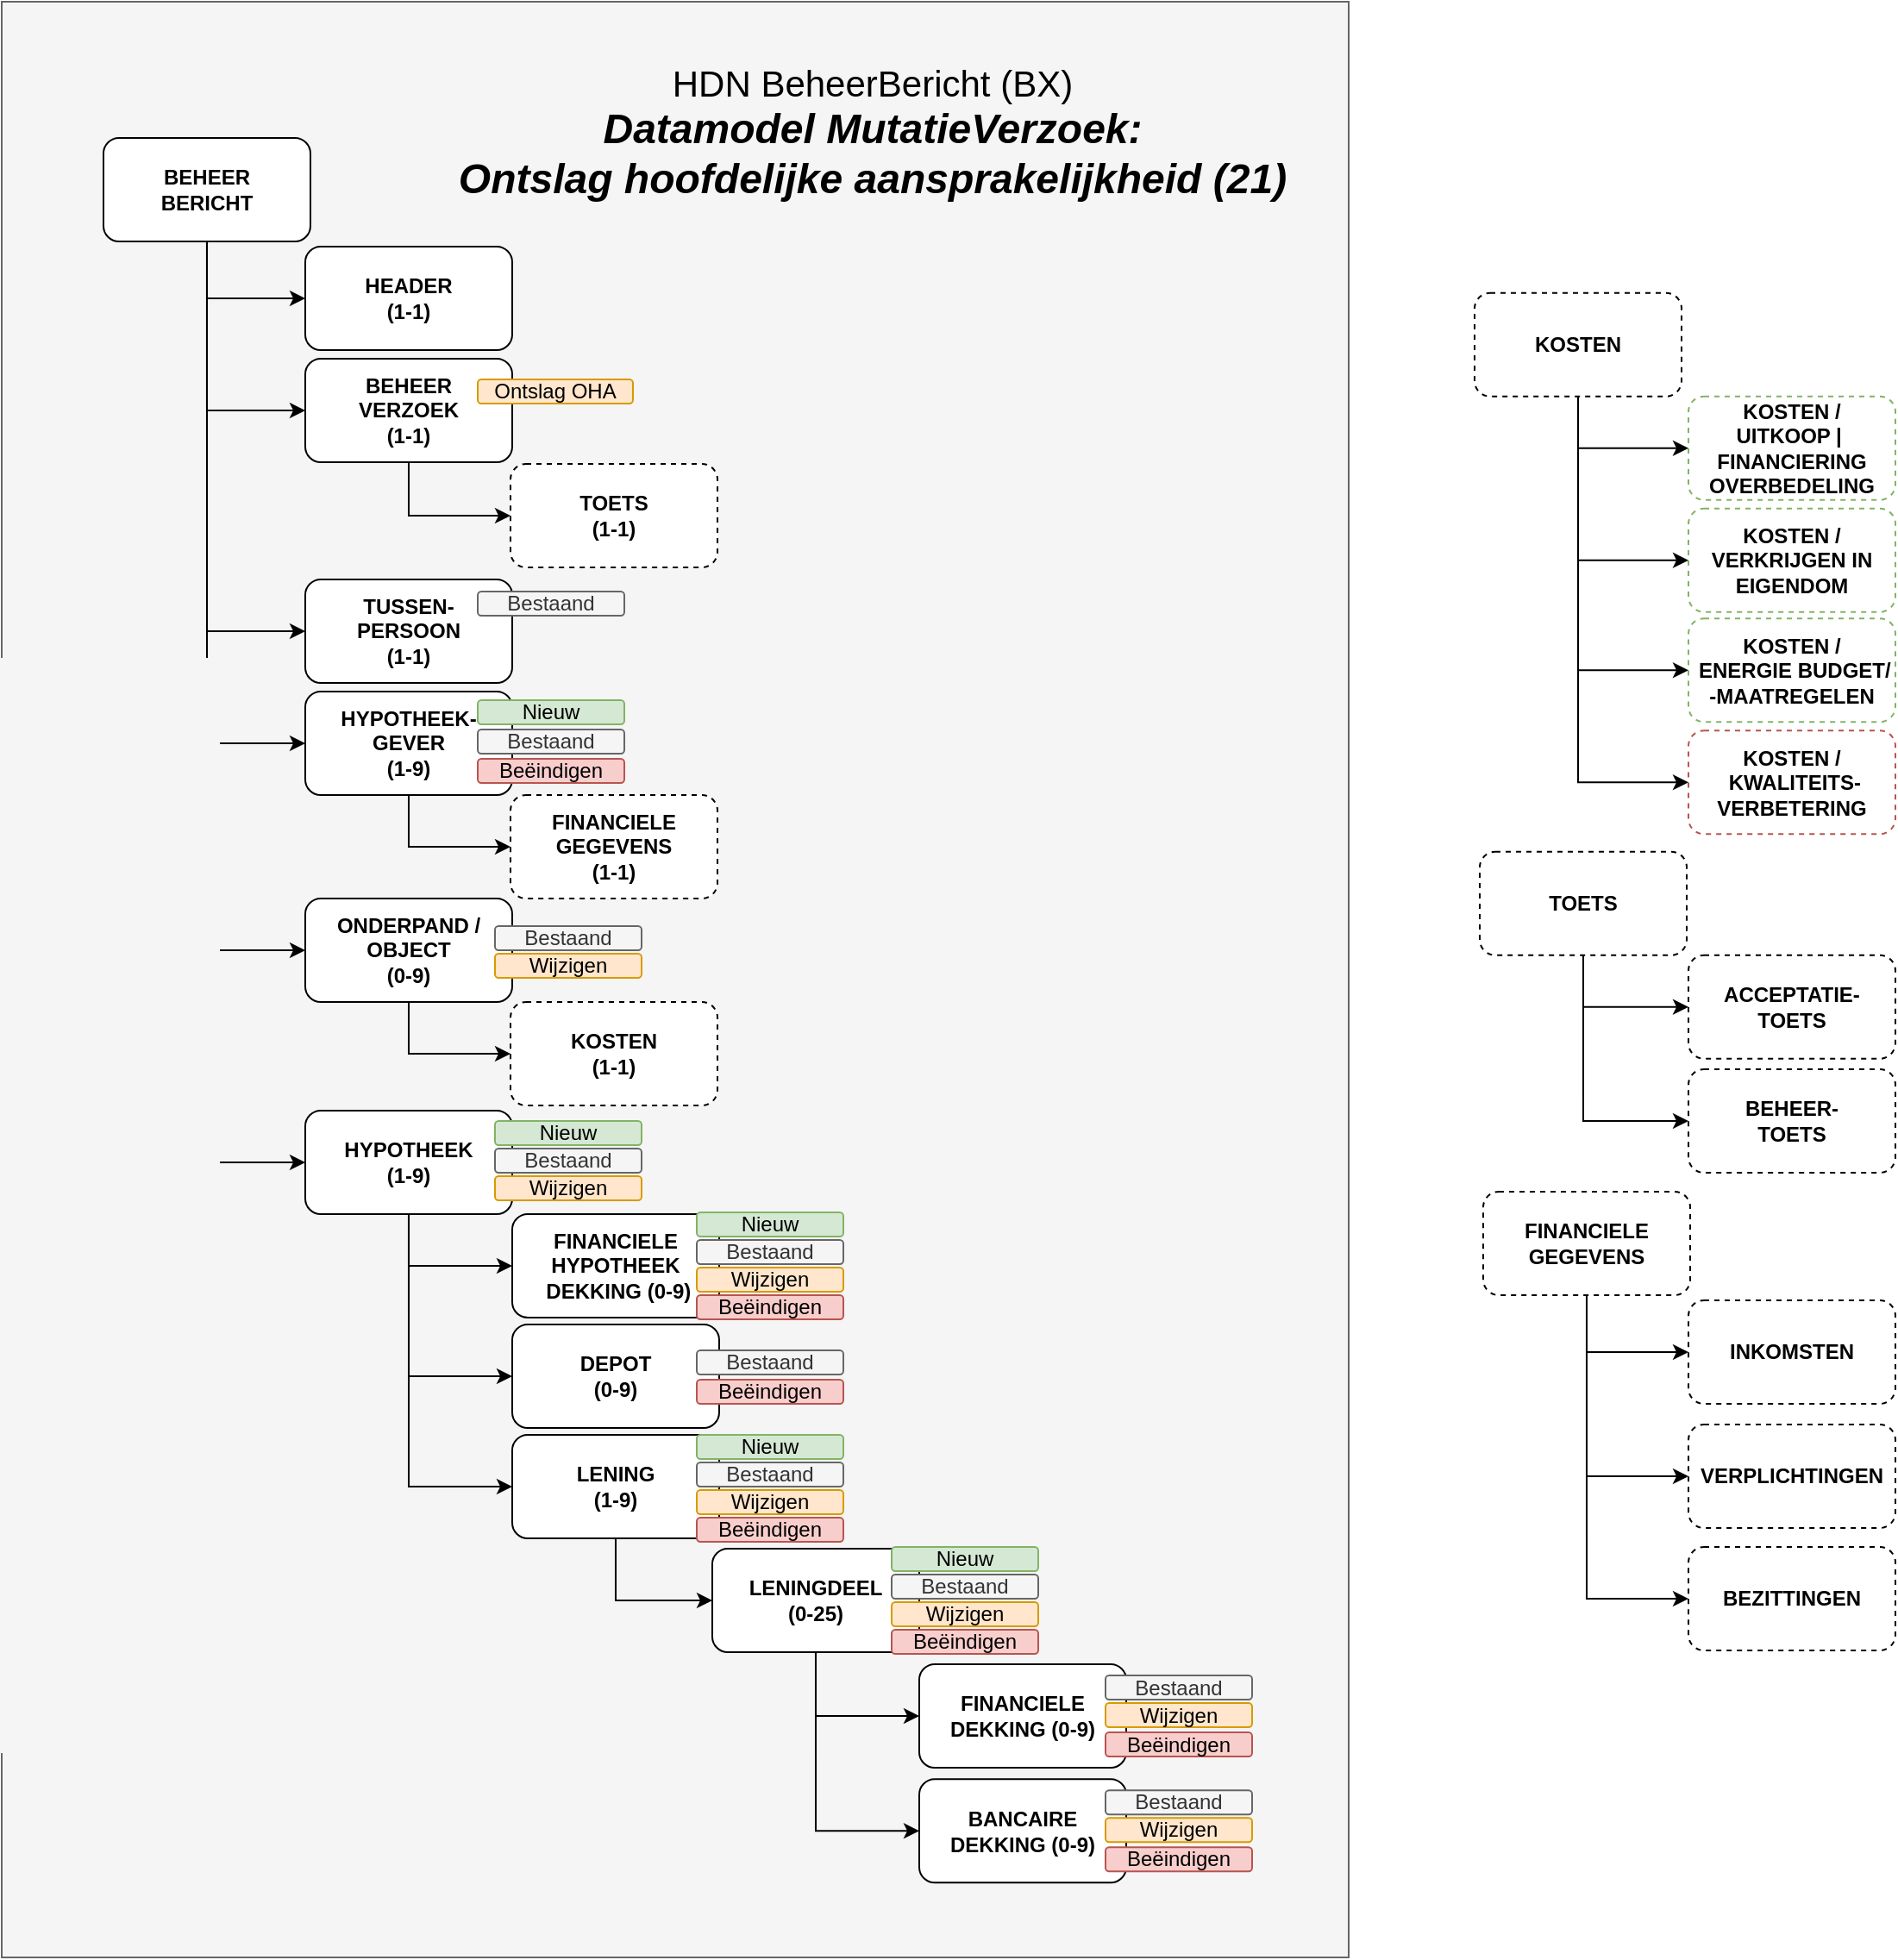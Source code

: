 <mxfile version="13.6.9" type="github" pages="4">
  <diagram id="XsI-VP8F_wyI25iaynHB" name="BX Entiteiten - Datamodel OL">
    <mxGraphModel dx="2777" dy="-837" grid="0" gridSize="10" guides="1" tooltips="1" connect="1" arrows="1" fold="1" page="1" pageScale="1" pageWidth="827" pageHeight="1169" math="0" shadow="0">
      <root>
        <mxCell id="NhQe0k6TUWIBWnnwYK-I-0" />
        <mxCell id="NhQe0k6TUWIBWnnwYK-I-1" parent="NhQe0k6TUWIBWnnwYK-I-0" />
        <mxCell id="ZsuHk_yoSepOcGWBlyLl-0" value="" style="rounded=0;whiteSpace=wrap;html=1;fillColor=#f5f5f5;strokeColor=#666666;fontColor=#333333;labelBackgroundColor=none;" parent="NhQe0k6TUWIBWnnwYK-I-1" vertex="1">
          <mxGeometry x="-1617" y="2363" width="781" height="1134" as="geometry" />
        </mxCell>
        <mxCell id="NhQe0k6TUWIBWnnwYK-I-3" style="edgeStyle=orthogonalEdgeStyle;rounded=0;orthogonalLoop=1;jettySize=auto;html=1;exitX=0.5;exitY=1;exitDx=0;exitDy=0;entryX=0;entryY=0.5;entryDx=0;entryDy=0;" parent="NhQe0k6TUWIBWnnwYK-I-1" source="NhQe0k6TUWIBWnnwYK-I-4" target="NhQe0k6TUWIBWnnwYK-I-7" edge="1">
          <mxGeometry relative="1" as="geometry" />
        </mxCell>
        <mxCell id="NhQe0k6TUWIBWnnwYK-I-4" value="LENING&lt;br&gt;(1-9)" style="rounded=1;whiteSpace=wrap;html=1;fontStyle=1;" parent="NhQe0k6TUWIBWnnwYK-I-1" vertex="1">
          <mxGeometry x="-1321.003" y="3194" width="120" height="60" as="geometry" />
        </mxCell>
        <mxCell id="NhQe0k6TUWIBWnnwYK-I-5" style="edgeStyle=orthogonalEdgeStyle;rounded=0;orthogonalLoop=1;jettySize=auto;html=1;exitX=0.5;exitY=1;exitDx=0;exitDy=0;entryX=0;entryY=0.5;entryDx=0;entryDy=0;" parent="NhQe0k6TUWIBWnnwYK-I-1" source="NhQe0k6TUWIBWnnwYK-I-7" target="NhQe0k6TUWIBWnnwYK-I-8" edge="1">
          <mxGeometry relative="1" as="geometry" />
        </mxCell>
        <mxCell id="NhQe0k6TUWIBWnnwYK-I-6" style="edgeStyle=orthogonalEdgeStyle;rounded=0;orthogonalLoop=1;jettySize=auto;html=1;exitX=0.5;exitY=1;exitDx=0;exitDy=0;entryX=0;entryY=0.5;entryDx=0;entryDy=0;" parent="NhQe0k6TUWIBWnnwYK-I-1" source="NhQe0k6TUWIBWnnwYK-I-7" target="NhQe0k6TUWIBWnnwYK-I-9" edge="1">
          <mxGeometry relative="1" as="geometry" />
        </mxCell>
        <mxCell id="NhQe0k6TUWIBWnnwYK-I-7" value="LENINGDEEL&lt;br&gt;(0-25)" style="rounded=1;whiteSpace=wrap;html=1;fontStyle=1;" parent="NhQe0k6TUWIBWnnwYK-I-1" vertex="1">
          <mxGeometry x="-1205.003" y="3260" width="120" height="60" as="geometry" />
        </mxCell>
        <mxCell id="NhQe0k6TUWIBWnnwYK-I-8" value="FINANCIELE DEKKING (0-9)" style="rounded=1;whiteSpace=wrap;html=1;fontStyle=1;" parent="NhQe0k6TUWIBWnnwYK-I-1" vertex="1">
          <mxGeometry x="-1085.003" y="3327" width="120" height="60" as="geometry" />
        </mxCell>
        <mxCell id="NhQe0k6TUWIBWnnwYK-I-9" value="BANCAIRE DEKKING (0-9)" style="rounded=1;whiteSpace=wrap;html=1;fontStyle=1;" parent="NhQe0k6TUWIBWnnwYK-I-1" vertex="1">
          <mxGeometry x="-1085.003" y="3393.64" width="120" height="60" as="geometry" />
        </mxCell>
        <mxCell id="NhQe0k6TUWIBWnnwYK-I-32" style="edgeStyle=orthogonalEdgeStyle;rounded=0;orthogonalLoop=1;jettySize=auto;html=1;exitX=0.5;exitY=1;exitDx=0;exitDy=0;entryX=0;entryY=0.5;entryDx=0;entryDy=0;" parent="NhQe0k6TUWIBWnnwYK-I-1" source="NhQe0k6TUWIBWnnwYK-I-11" target="NhQe0k6TUWIBWnnwYK-I-31" edge="1">
          <mxGeometry relative="1" as="geometry" />
        </mxCell>
        <mxCell id="NhQe0k6TUWIBWnnwYK-I-11" value="HYPOTHEEK-&lt;br&gt;GEVER&lt;br&gt;(1-9)" style="rounded=1;whiteSpace=wrap;html=1;fontStyle=1;" parent="NhQe0k6TUWIBWnnwYK-I-1" vertex="1">
          <mxGeometry x="-1441.003" y="2763" width="120" height="60" as="geometry" />
        </mxCell>
        <mxCell id="NhQe0k6TUWIBWnnwYK-I-12" style="edgeStyle=orthogonalEdgeStyle;rounded=0;orthogonalLoop=1;jettySize=auto;html=1;exitX=0.5;exitY=1;exitDx=0;exitDy=0;entryX=0;entryY=0.5;entryDx=0;entryDy=0;" parent="NhQe0k6TUWIBWnnwYK-I-1" source="NhQe0k6TUWIBWnnwYK-I-17" target="NhQe0k6TUWIBWnnwYK-I-19" edge="1">
          <mxGeometry relative="1" as="geometry" />
        </mxCell>
        <mxCell id="NhQe0k6TUWIBWnnwYK-I-13" style="edgeStyle=orthogonalEdgeStyle;rounded=0;orthogonalLoop=1;jettySize=auto;html=1;exitX=0.5;exitY=1;exitDx=0;exitDy=0;entryX=0;entryY=0.5;entryDx=0;entryDy=0;" parent="NhQe0k6TUWIBWnnwYK-I-1" source="NhQe0k6TUWIBWnnwYK-I-17" target="NhQe0k6TUWIBWnnwYK-I-18" edge="1">
          <mxGeometry relative="1" as="geometry" />
        </mxCell>
        <mxCell id="NhQe0k6TUWIBWnnwYK-I-14" style="edgeStyle=orthogonalEdgeStyle;rounded=0;orthogonalLoop=1;jettySize=auto;html=1;exitX=0.5;exitY=1;exitDx=0;exitDy=0;entryX=0;entryY=0.5;entryDx=0;entryDy=0;" parent="NhQe0k6TUWIBWnnwYK-I-1" source="NhQe0k6TUWIBWnnwYK-I-17" target="NhQe0k6TUWIBWnnwYK-I-21" edge="1">
          <mxGeometry relative="1" as="geometry" />
        </mxCell>
        <mxCell id="NhQe0k6TUWIBWnnwYK-I-15" style="edgeStyle=orthogonalEdgeStyle;rounded=0;orthogonalLoop=1;jettySize=auto;html=1;exitX=0.5;exitY=1;exitDx=0;exitDy=0;entryX=0;entryY=0.5;entryDx=0;entryDy=0;" parent="NhQe0k6TUWIBWnnwYK-I-1" source="NhQe0k6TUWIBWnnwYK-I-17" target="NhQe0k6TUWIBWnnwYK-I-11" edge="1">
          <mxGeometry relative="1" as="geometry" />
        </mxCell>
        <mxCell id="NhQe0k6TUWIBWnnwYK-I-16" style="edgeStyle=orthogonalEdgeStyle;rounded=0;orthogonalLoop=1;jettySize=auto;html=1;exitX=0.5;exitY=1;exitDx=0;exitDy=0;entryX=0;entryY=0.5;entryDx=0;entryDy=0;" parent="NhQe0k6TUWIBWnnwYK-I-1" source="NhQe0k6TUWIBWnnwYK-I-17" target="NhQe0k6TUWIBWnnwYK-I-24" edge="1">
          <mxGeometry relative="1" as="geometry" />
        </mxCell>
        <mxCell id="NhQe0k6TUWIBWnnwYK-I-30" style="edgeStyle=orthogonalEdgeStyle;rounded=0;orthogonalLoop=1;jettySize=auto;html=1;exitX=0.5;exitY=1;exitDx=0;exitDy=0;entryX=0;entryY=0.5;entryDx=0;entryDy=0;" parent="NhQe0k6TUWIBWnnwYK-I-1" source="NhQe0k6TUWIBWnnwYK-I-17" target="NhQe0k6TUWIBWnnwYK-I-29" edge="1">
          <mxGeometry relative="1" as="geometry" />
        </mxCell>
        <mxCell id="NhQe0k6TUWIBWnnwYK-I-17" value="BEHEER&lt;br&gt;BERICHT" style="rounded=1;whiteSpace=wrap;html=1;fontStyle=1;" parent="NhQe0k6TUWIBWnnwYK-I-1" vertex="1">
          <mxGeometry x="-1558.003" y="2442" width="120" height="60" as="geometry" />
        </mxCell>
        <mxCell id="2SNThWFBEdo7nvBhZyTU-3" style="edgeStyle=orthogonalEdgeStyle;rounded=0;orthogonalLoop=1;jettySize=auto;html=1;exitX=0.5;exitY=1;exitDx=0;exitDy=0;entryX=0;entryY=0.5;entryDx=0;entryDy=0;" edge="1" parent="NhQe0k6TUWIBWnnwYK-I-1" source="NhQe0k6TUWIBWnnwYK-I-18" target="2SNThWFBEdo7nvBhZyTU-2">
          <mxGeometry relative="1" as="geometry" />
        </mxCell>
        <mxCell id="NhQe0k6TUWIBWnnwYK-I-18" value="BEHEER&lt;br&gt;VERZOEK&lt;br&gt;(1-1)" style="rounded=1;whiteSpace=wrap;html=1;fontStyle=1;" parent="NhQe0k6TUWIBWnnwYK-I-1" vertex="1">
          <mxGeometry x="-1441.003" y="2570" width="120" height="60" as="geometry" />
        </mxCell>
        <mxCell id="NhQe0k6TUWIBWnnwYK-I-19" value="HEADER&lt;br&gt;(1-1)" style="rounded=1;whiteSpace=wrap;html=1;fontStyle=1;" parent="NhQe0k6TUWIBWnnwYK-I-1" vertex="1">
          <mxGeometry x="-1441.003" y="2505" width="120" height="60" as="geometry" />
        </mxCell>
        <mxCell id="NhQe0k6TUWIBWnnwYK-I-21" value="TUSSEN-&lt;br&gt;PERSOON&lt;br&gt;(1-1)" style="rounded=1;whiteSpace=wrap;html=1;fontStyle=1;" parent="NhQe0k6TUWIBWnnwYK-I-1" vertex="1">
          <mxGeometry x="-1441.003" y="2698" width="120" height="60" as="geometry" />
        </mxCell>
        <mxCell id="NhQe0k6TUWIBWnnwYK-I-22" style="edgeStyle=orthogonalEdgeStyle;rounded=0;orthogonalLoop=1;jettySize=auto;html=1;exitX=0.5;exitY=1;exitDx=0;exitDy=0;entryX=0;entryY=0.5;entryDx=0;entryDy=0;" parent="NhQe0k6TUWIBWnnwYK-I-1" source="NhQe0k6TUWIBWnnwYK-I-24" target="NhQe0k6TUWIBWnnwYK-I-25" edge="1">
          <mxGeometry relative="1" as="geometry" />
        </mxCell>
        <mxCell id="NhQe0k6TUWIBWnnwYK-I-23" style="edgeStyle=orthogonalEdgeStyle;rounded=0;orthogonalLoop=1;jettySize=auto;html=1;exitX=0.5;exitY=1;exitDx=0;exitDy=0;entryX=0;entryY=0.5;entryDx=0;entryDy=0;" parent="NhQe0k6TUWIBWnnwYK-I-1" source="NhQe0k6TUWIBWnnwYK-I-24" target="NhQe0k6TUWIBWnnwYK-I-4" edge="1">
          <mxGeometry relative="1" as="geometry" />
        </mxCell>
        <mxCell id="NhQe0k6TUWIBWnnwYK-I-34" style="edgeStyle=orthogonalEdgeStyle;rounded=0;orthogonalLoop=1;jettySize=auto;html=1;exitX=0.5;exitY=1;exitDx=0;exitDy=0;entryX=0;entryY=0.5;entryDx=0;entryDy=0;" parent="NhQe0k6TUWIBWnnwYK-I-1" source="NhQe0k6TUWIBWnnwYK-I-24" target="NhQe0k6TUWIBWnnwYK-I-33" edge="1">
          <mxGeometry relative="1" as="geometry" />
        </mxCell>
        <mxCell id="NhQe0k6TUWIBWnnwYK-I-24" value="HYPOTHEEK&lt;br&gt;(1-9)" style="rounded=1;whiteSpace=wrap;html=1;fontStyle=1;" parent="NhQe0k6TUWIBWnnwYK-I-1" vertex="1">
          <mxGeometry x="-1441.003" y="3006" width="120" height="60" as="geometry" />
        </mxCell>
        <mxCell id="NhQe0k6TUWIBWnnwYK-I-25" value="FINANCIELE&lt;br&gt;HYPOTHEEK&lt;br&gt;&amp;nbsp;DEKKING (0-9)" style="rounded=1;whiteSpace=wrap;html=1;fontStyle=1;" parent="NhQe0k6TUWIBWnnwYK-I-1" vertex="1">
          <mxGeometry x="-1321.003" y="3066" width="120" height="60" as="geometry" />
        </mxCell>
        <mxCell id="NhQe0k6TUWIBWnnwYK-I-26" value="&lt;font style=&quot;font-size: 21px&quot;&gt;HDN BeheerBericht (BX)&lt;br&gt;&lt;/font&gt;&lt;i&gt;&lt;b style=&quot;font-size: 24px&quot;&gt;Datamodel MutatieVerzoek:&lt;/b&gt;&lt;br&gt;&lt;span style=&quot;font-size: 24px&quot;&gt;&lt;b&gt;Ontslag hoofdelijke aansprakelijkheid (21)&lt;/b&gt;&lt;/span&gt;&lt;br&gt;&lt;/i&gt;" style="text;html=1;strokeColor=none;fillColor=none;align=center;verticalAlign=middle;whiteSpace=wrap;rounded=0;" parent="NhQe0k6TUWIBWnnwYK-I-1" vertex="1">
          <mxGeometry x="-1367" y="2402" width="510" height="74.47" as="geometry" />
        </mxCell>
        <mxCell id="2SNThWFBEdo7nvBhZyTU-1" style="edgeStyle=orthogonalEdgeStyle;rounded=0;orthogonalLoop=1;jettySize=auto;html=1;exitX=0.5;exitY=1;exitDx=0;exitDy=0;entryX=0;entryY=0.5;entryDx=0;entryDy=0;" edge="1" parent="NhQe0k6TUWIBWnnwYK-I-1" source="NhQe0k6TUWIBWnnwYK-I-29" target="2SNThWFBEdo7nvBhZyTU-0">
          <mxGeometry relative="1" as="geometry" />
        </mxCell>
        <mxCell id="NhQe0k6TUWIBWnnwYK-I-29" value="ONDERPAND /&lt;br&gt;OBJECT&lt;br&gt;(0-9)" style="rounded=1;whiteSpace=wrap;html=1;fontStyle=1;" parent="NhQe0k6TUWIBWnnwYK-I-1" vertex="1">
          <mxGeometry x="-1441.003" y="2883" width="120" height="60" as="geometry" />
        </mxCell>
        <mxCell id="NhQe0k6TUWIBWnnwYK-I-31" value="FINANCIELE&lt;br&gt;GEGEVENS&lt;br&gt;(1-1)" style="rounded=1;whiteSpace=wrap;html=1;fontStyle=1;dashed=1;" parent="NhQe0k6TUWIBWnnwYK-I-1" vertex="1">
          <mxGeometry x="-1322.003" y="2823" width="120" height="60" as="geometry" />
        </mxCell>
        <mxCell id="NhQe0k6TUWIBWnnwYK-I-33" value="DEPOT&lt;br&gt;(0-9)" style="rounded=1;whiteSpace=wrap;html=1;fontStyle=1;" parent="NhQe0k6TUWIBWnnwYK-I-1" vertex="1">
          <mxGeometry x="-1321.003" y="3130" width="120" height="60" as="geometry" />
        </mxCell>
        <mxCell id="NhQe0k6TUWIBWnnwYK-I-35" value="&lt;span style=&quot;font-weight: 400&quot;&gt;Wijzigen&lt;/span&gt;" style="rounded=1;whiteSpace=wrap;html=1;fontStyle=1;fillColor=#ffe6cc;strokeColor=#d79b00;" parent="NhQe0k6TUWIBWnnwYK-I-1" vertex="1">
          <mxGeometry x="-1331" y="2915" width="85" height="14" as="geometry" />
        </mxCell>
        <mxCell id="NhQe0k6TUWIBWnnwYK-I-36" value="&lt;span style=&quot;font-weight: 400&quot;&gt;Beëindigen&lt;/span&gt;" style="rounded=1;whiteSpace=wrap;html=1;fontStyle=1;fillColor=#f8cecc;strokeColor=#b85450;" parent="NhQe0k6TUWIBWnnwYK-I-1" vertex="1">
          <mxGeometry x="-1341" y="2802" width="85" height="14" as="geometry" />
        </mxCell>
        <mxCell id="NhQe0k6TUWIBWnnwYK-I-37" value="&lt;span style=&quot;font-weight: 400&quot;&gt;Nieuw&lt;/span&gt;" style="rounded=1;whiteSpace=wrap;html=1;fontStyle=1;fillColor=#d5e8d4;strokeColor=#82b366;" parent="NhQe0k6TUWIBWnnwYK-I-1" vertex="1">
          <mxGeometry x="-1341" y="2768" width="85" height="14" as="geometry" />
        </mxCell>
        <mxCell id="NhQe0k6TUWIBWnnwYK-I-38" value="&lt;span style=&quot;font-weight: 400&quot;&gt;Bestaand&lt;/span&gt;" style="rounded=1;whiteSpace=wrap;html=1;fontStyle=1;fillColor=#f5f5f5;strokeColor=#666666;fontColor=#333333;" parent="NhQe0k6TUWIBWnnwYK-I-1" vertex="1">
          <mxGeometry x="-1341" y="2705" width="85" height="14" as="geometry" />
        </mxCell>
        <mxCell id="NhQe0k6TUWIBWnnwYK-I-39" value="&lt;span style=&quot;font-weight: 400&quot;&gt;Bestaand&lt;/span&gt;" style="rounded=1;whiteSpace=wrap;html=1;fontStyle=1;fillColor=#f5f5f5;strokeColor=#666666;fontColor=#333333;" parent="NhQe0k6TUWIBWnnwYK-I-1" vertex="1">
          <mxGeometry x="-1341" y="2785" width="85" height="14" as="geometry" />
        </mxCell>
        <mxCell id="NhQe0k6TUWIBWnnwYK-I-40" value="&lt;span style=&quot;font-weight: 400&quot;&gt;Beëindigen&lt;/span&gt;" style="rounded=1;whiteSpace=wrap;html=1;fontStyle=1;fillColor=#f8cecc;strokeColor=#b85450;" parent="NhQe0k6TUWIBWnnwYK-I-1" vertex="1">
          <mxGeometry x="-1214" y="3113" width="85" height="14" as="geometry" />
        </mxCell>
        <mxCell id="NhQe0k6TUWIBWnnwYK-I-43" value="&lt;span style=&quot;font-weight: 400&quot;&gt;Bestaand&lt;/span&gt;" style="rounded=1;whiteSpace=wrap;html=1;fontStyle=1;fillColor=#f5f5f5;strokeColor=#666666;fontColor=#333333;" parent="NhQe0k6TUWIBWnnwYK-I-1" vertex="1">
          <mxGeometry x="-1331" y="2899" width="85" height="14" as="geometry" />
        </mxCell>
        <mxCell id="NhQe0k6TUWIBWnnwYK-I-44" value="&lt;span style=&quot;font-weight: 400&quot;&gt;Nieuw&lt;/span&gt;" style="rounded=1;whiteSpace=wrap;html=1;fontStyle=1;fillColor=#d5e8d4;strokeColor=#82b366;" parent="NhQe0k6TUWIBWnnwYK-I-1" vertex="1">
          <mxGeometry x="-1331" y="3012" width="85" height="14" as="geometry" />
        </mxCell>
        <mxCell id="NhQe0k6TUWIBWnnwYK-I-45" value="&lt;span style=&quot;font-weight: 400&quot;&gt;Bestaand&lt;/span&gt;" style="rounded=1;whiteSpace=wrap;html=1;fontStyle=1;fillColor=#f5f5f5;strokeColor=#666666;fontColor=#333333;" parent="NhQe0k6TUWIBWnnwYK-I-1" vertex="1">
          <mxGeometry x="-1331" y="3028" width="85" height="14" as="geometry" />
        </mxCell>
        <mxCell id="NhQe0k6TUWIBWnnwYK-I-46" value="&lt;span style=&quot;font-weight: 400&quot;&gt;Wijzigen&lt;/span&gt;" style="rounded=1;whiteSpace=wrap;html=1;fontStyle=1;fillColor=#ffe6cc;strokeColor=#d79b00;" parent="NhQe0k6TUWIBWnnwYK-I-1" vertex="1">
          <mxGeometry x="-1331" y="3044" width="85" height="14" as="geometry" />
        </mxCell>
        <mxCell id="NhQe0k6TUWIBWnnwYK-I-47" value="&lt;span style=&quot;font-weight: 400&quot;&gt;Nieuw&lt;/span&gt;" style="rounded=1;whiteSpace=wrap;html=1;fontStyle=1;fillColor=#d5e8d4;strokeColor=#82b366;" parent="NhQe0k6TUWIBWnnwYK-I-1" vertex="1">
          <mxGeometry x="-1214" y="3065" width="85" height="14" as="geometry" />
        </mxCell>
        <mxCell id="NhQe0k6TUWIBWnnwYK-I-48" value="&lt;span style=&quot;font-weight: 400&quot;&gt;Bestaand&lt;/span&gt;" style="rounded=1;whiteSpace=wrap;html=1;fontStyle=1;fillColor=#f5f5f5;strokeColor=#666666;fontColor=#333333;" parent="NhQe0k6TUWIBWnnwYK-I-1" vertex="1">
          <mxGeometry x="-1214" y="3081" width="85" height="14" as="geometry" />
        </mxCell>
        <mxCell id="NhQe0k6TUWIBWnnwYK-I-49" value="&lt;span style=&quot;font-weight: 400&quot;&gt;Wijzigen&lt;/span&gt;" style="rounded=1;whiteSpace=wrap;html=1;fontStyle=1;fillColor=#ffe6cc;strokeColor=#d79b00;" parent="NhQe0k6TUWIBWnnwYK-I-1" vertex="1">
          <mxGeometry x="-1214" y="3097" width="85" height="14" as="geometry" />
        </mxCell>
        <mxCell id="NhQe0k6TUWIBWnnwYK-I-50" value="&lt;span style=&quot;font-weight: 400&quot;&gt;Beëindigen&lt;/span&gt;" style="rounded=1;whiteSpace=wrap;html=1;fontStyle=1;fillColor=#f8cecc;strokeColor=#b85450;" parent="NhQe0k6TUWIBWnnwYK-I-1" vertex="1">
          <mxGeometry x="-1214" y="3162" width="85" height="14" as="geometry" />
        </mxCell>
        <mxCell id="NhQe0k6TUWIBWnnwYK-I-51" value="&lt;span style=&quot;font-weight: 400&quot;&gt;Bestaand&lt;/span&gt;" style="rounded=1;whiteSpace=wrap;html=1;fontStyle=1;fillColor=#f5f5f5;strokeColor=#666666;fontColor=#333333;" parent="NhQe0k6TUWIBWnnwYK-I-1" vertex="1">
          <mxGeometry x="-1214" y="3145" width="85" height="14" as="geometry" />
        </mxCell>
        <mxCell id="NhQe0k6TUWIBWnnwYK-I-52" value="&lt;span style=&quot;font-weight: 400&quot;&gt;Nieuw&lt;/span&gt;" style="rounded=1;whiteSpace=wrap;html=1;fontStyle=1;fillColor=#d5e8d4;strokeColor=#82b366;" parent="NhQe0k6TUWIBWnnwYK-I-1" vertex="1">
          <mxGeometry x="-1214" y="3194" width="85" height="14" as="geometry" />
        </mxCell>
        <mxCell id="NhQe0k6TUWIBWnnwYK-I-53" value="&lt;span style=&quot;font-weight: 400&quot;&gt;Bestaand&lt;/span&gt;" style="rounded=1;whiteSpace=wrap;html=1;fontStyle=1;fillColor=#f5f5f5;strokeColor=#666666;fontColor=#333333;" parent="NhQe0k6TUWIBWnnwYK-I-1" vertex="1">
          <mxGeometry x="-1214" y="3210" width="85" height="14" as="geometry" />
        </mxCell>
        <mxCell id="NhQe0k6TUWIBWnnwYK-I-54" value="&lt;span style=&quot;font-weight: 400&quot;&gt;Wijzigen&lt;/span&gt;" style="rounded=1;whiteSpace=wrap;html=1;fontStyle=1;fillColor=#ffe6cc;strokeColor=#d79b00;" parent="NhQe0k6TUWIBWnnwYK-I-1" vertex="1">
          <mxGeometry x="-1214" y="3226" width="85" height="14" as="geometry" />
        </mxCell>
        <mxCell id="NhQe0k6TUWIBWnnwYK-I-55" value="&lt;span style=&quot;font-weight: 400&quot;&gt;Beëindigen&lt;/span&gt;" style="rounded=1;whiteSpace=wrap;html=1;fontStyle=1;fillColor=#f8cecc;strokeColor=#b85450;" parent="NhQe0k6TUWIBWnnwYK-I-1" vertex="1">
          <mxGeometry x="-1101" y="3307" width="85" height="14" as="geometry" />
        </mxCell>
        <mxCell id="NhQe0k6TUWIBWnnwYK-I-56" value="&lt;span style=&quot;font-weight: 400&quot;&gt;Nieuw&lt;/span&gt;" style="rounded=1;whiteSpace=wrap;html=1;fontStyle=1;fillColor=#d5e8d4;strokeColor=#82b366;" parent="NhQe0k6TUWIBWnnwYK-I-1" vertex="1">
          <mxGeometry x="-1101" y="3259" width="85" height="14" as="geometry" />
        </mxCell>
        <mxCell id="NhQe0k6TUWIBWnnwYK-I-57" value="&lt;span style=&quot;font-weight: 400&quot;&gt;Bestaand&lt;/span&gt;" style="rounded=1;whiteSpace=wrap;html=1;fontStyle=1;fillColor=#f5f5f5;strokeColor=#666666;fontColor=#333333;" parent="NhQe0k6TUWIBWnnwYK-I-1" vertex="1">
          <mxGeometry x="-1101" y="3275" width="85" height="14" as="geometry" />
        </mxCell>
        <mxCell id="NhQe0k6TUWIBWnnwYK-I-58" value="&lt;span style=&quot;font-weight: 400&quot;&gt;Wijzigen&lt;/span&gt;" style="rounded=1;whiteSpace=wrap;html=1;fontStyle=1;fillColor=#ffe6cc;strokeColor=#d79b00;" parent="NhQe0k6TUWIBWnnwYK-I-1" vertex="1">
          <mxGeometry x="-1101" y="3291" width="85" height="14" as="geometry" />
        </mxCell>
        <mxCell id="gs0rcgW8BRV84Jm3PYb7-0" value="&lt;span style=&quot;font-weight: 400&quot;&gt;Ontslag OHA&lt;/span&gt;" style="rounded=1;whiteSpace=wrap;html=1;fontStyle=1;fillColor=#ffe6cc;strokeColor=#d79b00;" parent="NhQe0k6TUWIBWnnwYK-I-1" vertex="1">
          <mxGeometry x="-1341" y="2582" width="90" height="14" as="geometry" />
        </mxCell>
        <mxCell id="gs0rcgW8BRV84Jm3PYb7-2" value="&lt;span style=&quot;font-weight: 400&quot;&gt;Beëindigen&lt;/span&gt;" style="rounded=1;whiteSpace=wrap;html=1;fontStyle=1;fillColor=#f8cecc;strokeColor=#b85450;" parent="NhQe0k6TUWIBWnnwYK-I-1" vertex="1">
          <mxGeometry x="-1214" y="3242" width="85" height="14" as="geometry" />
        </mxCell>
        <mxCell id="KPdISL8f3bjQV1GNkT4z-0" value="&lt;span style=&quot;font-weight: 400&quot;&gt;Beëindigen&lt;/span&gt;" style="rounded=1;whiteSpace=wrap;html=1;fontStyle=1;fillColor=#f8cecc;strokeColor=#b85450;" parent="NhQe0k6TUWIBWnnwYK-I-1" vertex="1">
          <mxGeometry x="-977" y="3366.5" width="85" height="14" as="geometry" />
        </mxCell>
        <mxCell id="KPdISL8f3bjQV1GNkT4z-1" value="&lt;span style=&quot;font-weight: 400&quot;&gt;Bestaand&lt;/span&gt;" style="rounded=1;whiteSpace=wrap;html=1;fontStyle=1;fillColor=#f5f5f5;strokeColor=#666666;fontColor=#333333;" parent="NhQe0k6TUWIBWnnwYK-I-1" vertex="1">
          <mxGeometry x="-977" y="3333.5" width="85" height="14" as="geometry" />
        </mxCell>
        <mxCell id="KPdISL8f3bjQV1GNkT4z-2" value="&lt;span style=&quot;font-weight: 400&quot;&gt;Wijzigen&lt;/span&gt;" style="rounded=1;whiteSpace=wrap;html=1;fontStyle=1;fillColor=#ffe6cc;strokeColor=#d79b00;" parent="NhQe0k6TUWIBWnnwYK-I-1" vertex="1">
          <mxGeometry x="-977" y="3349.5" width="85" height="14" as="geometry" />
        </mxCell>
        <mxCell id="KPdISL8f3bjQV1GNkT4z-3" value="&lt;span style=&quot;font-weight: 400&quot;&gt;Beëindigen&lt;/span&gt;" style="rounded=1;whiteSpace=wrap;html=1;fontStyle=1;fillColor=#f8cecc;strokeColor=#b85450;" parent="NhQe0k6TUWIBWnnwYK-I-1" vertex="1">
          <mxGeometry x="-977" y="3433.14" width="85" height="14" as="geometry" />
        </mxCell>
        <mxCell id="KPdISL8f3bjQV1GNkT4z-4" value="&lt;span style=&quot;font-weight: 400&quot;&gt;Bestaand&lt;/span&gt;" style="rounded=1;whiteSpace=wrap;html=1;fontStyle=1;fillColor=#f5f5f5;strokeColor=#666666;fontColor=#333333;" parent="NhQe0k6TUWIBWnnwYK-I-1" vertex="1">
          <mxGeometry x="-977" y="3400.14" width="85" height="14" as="geometry" />
        </mxCell>
        <mxCell id="KPdISL8f3bjQV1GNkT4z-5" value="&lt;span style=&quot;font-weight: 400&quot;&gt;Wijzigen&lt;/span&gt;" style="rounded=1;whiteSpace=wrap;html=1;fontStyle=1;fillColor=#ffe6cc;strokeColor=#d79b00;" parent="NhQe0k6TUWIBWnnwYK-I-1" vertex="1">
          <mxGeometry x="-977" y="3416.14" width="85" height="14" as="geometry" />
        </mxCell>
        <mxCell id="g0D7-R05g8xv9bjDarL1-0" value="KOSTEN / VERKRIJGEN IN EIGENDOM" style="rounded=1;whiteSpace=wrap;html=1;fontStyle=1;dashed=1;strokeColor=#82b366;fillColor=#FFFFFF;" parent="NhQe0k6TUWIBWnnwYK-I-1" vertex="1">
          <mxGeometry x="-639.003" y="2656.88" width="120" height="60" as="geometry" />
        </mxCell>
        <mxCell id="g0D7-R05g8xv9bjDarL1-1" value="KOSTEN / &lt;br&gt;UITKOOP |&amp;nbsp;&lt;br&gt;FINANCIERING&lt;br&gt;OVERBEDELING" style="rounded=1;whiteSpace=wrap;html=1;fontStyle=1;dashed=1;strokeColor=#82b366;fillColor=#FFFFFF;" parent="NhQe0k6TUWIBWnnwYK-I-1" vertex="1">
          <mxGeometry x="-639.003" y="2591.88" width="120" height="60" as="geometry" />
        </mxCell>
        <mxCell id="g0D7-R05g8xv9bjDarL1-2" value="KOSTEN /&lt;br&gt;&amp;nbsp;ENERGIE BUDGET/ -MAATREGELEN" style="rounded=1;whiteSpace=wrap;html=1;fontStyle=1;dashed=1;strokeColor=#82b366;fillColor=#FFFFFF;" parent="NhQe0k6TUWIBWnnwYK-I-1" vertex="1">
          <mxGeometry x="-639.003" y="2720.63" width="120" height="60" as="geometry" />
        </mxCell>
        <mxCell id="g0D7-R05g8xv9bjDarL1-3" value="KOSTEN /&lt;br&gt;&amp;nbsp;KWALITEITS-VERBETERING" style="rounded=1;whiteSpace=wrap;html=1;fontStyle=1;dashed=1;strokeColor=#b85450;fillColor=#FFFFFF;" parent="NhQe0k6TUWIBWnnwYK-I-1" vertex="1">
          <mxGeometry x="-639.003" y="2785.63" width="120" height="60" as="geometry" />
        </mxCell>
        <mxCell id="g0D7-R05g8xv9bjDarL1-10" style="edgeStyle=orthogonalEdgeStyle;rounded=0;orthogonalLoop=1;jettySize=auto;html=1;exitX=0.5;exitY=1;exitDx=0;exitDy=0;entryX=0;entryY=0.5;entryDx=0;entryDy=0;" parent="NhQe0k6TUWIBWnnwYK-I-1" source="g0D7-R05g8xv9bjDarL1-5" target="g0D7-R05g8xv9bjDarL1-1" edge="1">
          <mxGeometry relative="1" as="geometry" />
        </mxCell>
        <mxCell id="g0D7-R05g8xv9bjDarL1-11" style="edgeStyle=orthogonalEdgeStyle;rounded=0;orthogonalLoop=1;jettySize=auto;html=1;exitX=0.5;exitY=1;exitDx=0;exitDy=0;entryX=0;entryY=0.5;entryDx=0;entryDy=0;" parent="NhQe0k6TUWIBWnnwYK-I-1" source="g0D7-R05g8xv9bjDarL1-5" target="g0D7-R05g8xv9bjDarL1-0" edge="1">
          <mxGeometry relative="1" as="geometry" />
        </mxCell>
        <mxCell id="g0D7-R05g8xv9bjDarL1-12" style="edgeStyle=orthogonalEdgeStyle;rounded=0;orthogonalLoop=1;jettySize=auto;html=1;exitX=0.5;exitY=1;exitDx=0;exitDy=0;entryX=0;entryY=0.5;entryDx=0;entryDy=0;" parent="NhQe0k6TUWIBWnnwYK-I-1" source="g0D7-R05g8xv9bjDarL1-5" target="g0D7-R05g8xv9bjDarL1-2" edge="1">
          <mxGeometry relative="1" as="geometry" />
        </mxCell>
        <mxCell id="g0D7-R05g8xv9bjDarL1-13" style="edgeStyle=orthogonalEdgeStyle;rounded=0;orthogonalLoop=1;jettySize=auto;html=1;exitX=0.5;exitY=1;exitDx=0;exitDy=0;entryX=0;entryY=0.5;entryDx=0;entryDy=0;" parent="NhQe0k6TUWIBWnnwYK-I-1" source="g0D7-R05g8xv9bjDarL1-5" target="g0D7-R05g8xv9bjDarL1-3" edge="1">
          <mxGeometry relative="1" as="geometry" />
        </mxCell>
        <mxCell id="g0D7-R05g8xv9bjDarL1-5" value="KOSTEN" style="rounded=1;whiteSpace=wrap;html=1;fontStyle=1;dashed=1;" parent="NhQe0k6TUWIBWnnwYK-I-1" vertex="1">
          <mxGeometry x="-763.003" y="2531.88" width="120" height="60" as="geometry" />
        </mxCell>
        <mxCell id="g0D7-R05g8xv9bjDarL1-4" value="TOETS" style="rounded=1;whiteSpace=wrap;html=1;fontStyle=1;dashed=1;" parent="NhQe0k6TUWIBWnnwYK-I-1" vertex="1">
          <mxGeometry x="-760.003" y="2855.88" width="120" height="60" as="geometry" />
        </mxCell>
        <mxCell id="g0D7-R05g8xv9bjDarL1-6" value="ACCEPTATIE-&lt;br&gt;TOETS" style="rounded=1;whiteSpace=wrap;html=1;fontStyle=1;dashed=1;" parent="NhQe0k6TUWIBWnnwYK-I-1" vertex="1">
          <mxGeometry x="-639.003" y="2915.88" width="120" height="60" as="geometry" />
        </mxCell>
        <mxCell id="g0D7-R05g8xv9bjDarL1-8" style="edgeStyle=orthogonalEdgeStyle;rounded=0;orthogonalLoop=1;jettySize=auto;html=1;exitX=0.5;exitY=1;exitDx=0;exitDy=0;entryX=0;entryY=0.5;entryDx=0;entryDy=0;" parent="NhQe0k6TUWIBWnnwYK-I-1" source="g0D7-R05g8xv9bjDarL1-4" target="g0D7-R05g8xv9bjDarL1-6" edge="1">
          <mxGeometry relative="1" as="geometry" />
        </mxCell>
        <mxCell id="g0D7-R05g8xv9bjDarL1-7" value="BEHEER-&lt;br&gt;TOETS" style="rounded=1;whiteSpace=wrap;html=1;fontStyle=1;dashed=1;" parent="NhQe0k6TUWIBWnnwYK-I-1" vertex="1">
          <mxGeometry x="-639.003" y="2982" width="120" height="60" as="geometry" />
        </mxCell>
        <mxCell id="g0D7-R05g8xv9bjDarL1-9" style="edgeStyle=orthogonalEdgeStyle;rounded=0;orthogonalLoop=1;jettySize=auto;html=1;exitX=0.5;exitY=1;exitDx=0;exitDy=0;entryX=0;entryY=0.5;entryDx=0;entryDy=0;" parent="NhQe0k6TUWIBWnnwYK-I-1" source="g0D7-R05g8xv9bjDarL1-4" target="g0D7-R05g8xv9bjDarL1-7" edge="1">
          <mxGeometry relative="1" as="geometry" />
        </mxCell>
        <mxCell id="2SNThWFBEdo7nvBhZyTU-0" value="KOSTEN&lt;br&gt;(1-1)" style="rounded=1;whiteSpace=wrap;html=1;fontStyle=1;dashed=1;" vertex="1" parent="NhQe0k6TUWIBWnnwYK-I-1">
          <mxGeometry x="-1322.003" y="2943" width="120" height="60" as="geometry" />
        </mxCell>
        <mxCell id="2SNThWFBEdo7nvBhZyTU-2" value="TOETS&lt;br&gt;(1-1)" style="rounded=1;whiteSpace=wrap;html=1;fontStyle=1;dashed=1;" vertex="1" parent="NhQe0k6TUWIBWnnwYK-I-1">
          <mxGeometry x="-1322.003" y="2631" width="120" height="60" as="geometry" />
        </mxCell>
        <mxCell id="2SNThWFBEdo7nvBhZyTU-8" style="edgeStyle=orthogonalEdgeStyle;rounded=0;orthogonalLoop=1;jettySize=auto;html=1;exitX=0.5;exitY=1;exitDx=0;exitDy=0;entryX=0;entryY=0.5;entryDx=0;entryDy=0;" edge="1" parent="NhQe0k6TUWIBWnnwYK-I-1" source="2SNThWFBEdo7nvBhZyTU-4" target="2SNThWFBEdo7nvBhZyTU-5">
          <mxGeometry relative="1" as="geometry" />
        </mxCell>
        <mxCell id="2SNThWFBEdo7nvBhZyTU-9" style="edgeStyle=orthogonalEdgeStyle;rounded=0;orthogonalLoop=1;jettySize=auto;html=1;exitX=0.5;exitY=1;exitDx=0;exitDy=0;entryX=0;entryY=0.5;entryDx=0;entryDy=0;" edge="1" parent="NhQe0k6TUWIBWnnwYK-I-1" source="2SNThWFBEdo7nvBhZyTU-4" target="2SNThWFBEdo7nvBhZyTU-6">
          <mxGeometry relative="1" as="geometry" />
        </mxCell>
        <mxCell id="2SNThWFBEdo7nvBhZyTU-10" style="edgeStyle=orthogonalEdgeStyle;rounded=0;orthogonalLoop=1;jettySize=auto;html=1;exitX=0.5;exitY=1;exitDx=0;exitDy=0;entryX=0;entryY=0.5;entryDx=0;entryDy=0;" edge="1" parent="NhQe0k6TUWIBWnnwYK-I-1" source="2SNThWFBEdo7nvBhZyTU-4" target="2SNThWFBEdo7nvBhZyTU-7">
          <mxGeometry relative="1" as="geometry" />
        </mxCell>
        <mxCell id="2SNThWFBEdo7nvBhZyTU-4" value="FINANCIELE&lt;br&gt;GEGEVENS" style="rounded=1;whiteSpace=wrap;html=1;fontStyle=1;dashed=1;" vertex="1" parent="NhQe0k6TUWIBWnnwYK-I-1">
          <mxGeometry x="-758.003" y="3053" width="120" height="60" as="geometry" />
        </mxCell>
        <mxCell id="2SNThWFBEdo7nvBhZyTU-5" value="INKOMSTEN" style="rounded=1;whiteSpace=wrap;html=1;fontStyle=1;dashed=1;" vertex="1" parent="NhQe0k6TUWIBWnnwYK-I-1">
          <mxGeometry x="-639.003" y="3116" width="120" height="60" as="geometry" />
        </mxCell>
        <mxCell id="2SNThWFBEdo7nvBhZyTU-6" value="VERPLICHTINGEN" style="rounded=1;whiteSpace=wrap;html=1;fontStyle=1;dashed=1;" vertex="1" parent="NhQe0k6TUWIBWnnwYK-I-1">
          <mxGeometry x="-639.003" y="3188" width="120" height="60" as="geometry" />
        </mxCell>
        <mxCell id="2SNThWFBEdo7nvBhZyTU-7" value="BEZITTINGEN" style="rounded=1;whiteSpace=wrap;html=1;fontStyle=1;dashed=1;" vertex="1" parent="NhQe0k6TUWIBWnnwYK-I-1">
          <mxGeometry x="-639.003" y="3259" width="120" height="60" as="geometry" />
        </mxCell>
      </root>
    </mxGraphModel>
  </diagram>
  <diagram id="qgoBf74jqrj72FyVHccw" name="Wijzigingsentiteiten - Datamodel OL">
    <mxGraphModel dx="786" dy="1051" grid="1" gridSize="10" guides="1" tooltips="1" connect="1" arrows="1" fold="1" page="1" pageScale="1" pageWidth="827" pageHeight="1169" math="0" shadow="0">
      <root>
        <mxCell id="LfXIUhtY-mDyvml78Tgq-0" />
        <mxCell id="LfXIUhtY-mDyvml78Tgq-1" parent="LfXIUhtY-mDyvml78Tgq-0" />
      </root>
    </mxGraphModel>
  </diagram>
  <diagram id="FZQ1sCJWd0Va1XTZZs-G" name="MutatieModel OHA">
    <mxGraphModel dx="5458" dy="1051" grid="1" gridSize="10" guides="1" tooltips="1" connect="1" arrows="1" fold="1" page="1" pageScale="1" pageWidth="2336" pageHeight="1654" math="0" shadow="0">
      <root>
        <mxCell id="M7uzK9ifuqDYB637uNTY-0" />
        <mxCell id="M7uzK9ifuqDYB637uNTY-1" parent="M7uzK9ifuqDYB637uNTY-0" />
        <mxCell id="M7uzK9ifuqDYB637uNTY-2" value="" style="rounded=0;whiteSpace=wrap;html=1;fillColor=#f5f5f5;strokeColor=#666666;fontColor=#333333;labelBackgroundColor=none;" parent="M7uzK9ifuqDYB637uNTY-1" vertex="1">
          <mxGeometry x="-4640" y="20" width="2780" height="1610" as="geometry" />
        </mxCell>
        <mxCell id="NyvB_-uTWCDwUulSCILo-18" value="" style="group" parent="M7uzK9ifuqDYB637uNTY-1" vertex="1" connectable="0">
          <mxGeometry x="-3596" y="1060" width="400" height="151" as="geometry" />
        </mxCell>
        <mxCell id="NyvB_-uTWCDwUulSCILo-9" value="" style="group" parent="NyvB_-uTWCDwUulSCILo-18" vertex="1" connectable="0">
          <mxGeometry width="400" height="151" as="geometry" />
        </mxCell>
        <mxCell id="NyvB_-uTWCDwUulSCILo-10" value="" style="rounded=0;whiteSpace=wrap;html=1;dashed=1;strokeColor=#666666;fillColor=#f5f5f5;fontSize=10;fontColor=#333333;" parent="NyvB_-uTWCDwUulSCILo-9" vertex="1">
          <mxGeometry width="400" height="151" as="geometry" />
        </mxCell>
        <mxCell id="NyvB_-uTWCDwUulSCILo-11" value="LENINGDEEL" style="rounded=1;whiteSpace=wrap;html=1;fontStyle=1;" parent="NyvB_-uTWCDwUulSCILo-9" vertex="1">
          <mxGeometry x="269.997" y="16" width="120" height="60" as="geometry" />
        </mxCell>
        <mxCell id="NyvB_-uTWCDwUulSCILo-12" value="&lt;span style=&quot;font-weight: 400&quot;&gt;Nieuw leningdeel door splitsen&lt;/span&gt;" style="rounded=1;whiteSpace=wrap;html=1;fontStyle=1;fillColor=#d5e8d4;strokeColor=#82b366;" parent="NyvB_-uTWCDwUulSCILo-9" vertex="1">
          <mxGeometry x="287.5" y="60" width="85" height="50" as="geometry" />
        </mxCell>
        <mxCell id="NyvB_-uTWCDwUulSCILo-13" value="LENINGDEEL" style="rounded=1;whiteSpace=wrap;html=1;fontStyle=1;" parent="NyvB_-uTWCDwUulSCILo-9" vertex="1">
          <mxGeometry x="9" y="16" width="120" height="60" as="geometry" />
        </mxCell>
        <mxCell id="NyvB_-uTWCDwUulSCILo-14" value="&lt;span style=&quot;font-weight: 400&quot;&gt;Omzetten Aflosvorm&lt;/span&gt;" style="rounded=1;whiteSpace=wrap;html=1;fontStyle=1;fillColor=#ffe6cc;strokeColor=#d79b00;" parent="NyvB_-uTWCDwUulSCILo-9" vertex="1">
          <mxGeometry x="26.5" y="60" width="85" height="50" as="geometry" />
        </mxCell>
        <mxCell id="NyvB_-uTWCDwUulSCILo-15" value="LENINGDEEL" style="rounded=1;whiteSpace=wrap;html=1;fontStyle=1;" parent="NyvB_-uTWCDwUulSCILo-9" vertex="1">
          <mxGeometry x="140" y="16" width="120" height="60" as="geometry" />
        </mxCell>
        <mxCell id="NyvB_-uTWCDwUulSCILo-16" value="Omzetten en splitsen" style="text;whiteSpace=wrap;html=1;fontSize=15;align=center;labelBackgroundColor=none;" parent="NyvB_-uTWCDwUulSCILo-9" vertex="1">
          <mxGeometry y="121" width="400" height="30" as="geometry" />
        </mxCell>
        <mxCell id="NyvB_-uTWCDwUulSCILo-17" value="&lt;span style=&quot;font-weight: 400&quot;&gt;Splitsen bestaand&amp;nbsp; leningdeel&lt;/span&gt;" style="rounded=1;whiteSpace=wrap;html=1;fontStyle=1;fillColor=#ffe6cc;strokeColor=#d79b00;" parent="NyvB_-uTWCDwUulSCILo-18" vertex="1">
          <mxGeometry x="156.5" y="60.0" width="87" height="50" as="geometry" />
        </mxCell>
        <mxCell id="TbJYz5BUpLCWz4wnr-eE-69" value="" style="rounded=0;whiteSpace=wrap;html=1;dashed=1;strokeColor=#666666;fillColor=#f5f5f5;fontSize=10;fontColor=#333333;" parent="M7uzK9ifuqDYB637uNTY-1" vertex="1">
          <mxGeometry x="-4281.01" y="1060" width="148" height="151" as="geometry" />
        </mxCell>
        <mxCell id="TbJYz5BUpLCWz4wnr-eE-68" value="" style="rounded=0;whiteSpace=wrap;html=1;dashed=1;strokeColor=#666666;fillColor=#f5f5f5;fontSize=10;fontColor=#333333;" parent="M7uzK9ifuqDYB637uNTY-1" vertex="1">
          <mxGeometry x="-4441.01" y="1060" width="149.5" height="151" as="geometry" />
        </mxCell>
        <mxCell id="TbJYz5BUpLCWz4wnr-eE-112" value="" style="rounded=0;whiteSpace=wrap;html=1;dashed=1;strokeColor=#666666;fillColor=#f5f5f5;fontSize=10;fontColor=#333333;" parent="M7uzK9ifuqDYB637uNTY-1" vertex="1">
          <mxGeometry x="-2998.5" y="404.75" width="139" height="809.25" as="geometry" />
        </mxCell>
        <mxCell id="TbJYz5BUpLCWz4wnr-eE-33" value="" style="rounded=0;whiteSpace=wrap;html=1;dashed=1;strokeColor=#666666;fillColor=#f5f5f5;fontSize=10;fontColor=#333333;" parent="M7uzK9ifuqDYB637uNTY-1" vertex="1">
          <mxGeometry x="-4121" y="1060" width="521.5" height="151" as="geometry" />
        </mxCell>
        <mxCell id="TbJYz5BUpLCWz4wnr-eE-0" value="HYPOTHEEK" style="rounded=1;whiteSpace=wrap;html=1;fontStyle=1;" parent="M7uzK9ifuqDYB637uNTY-1" vertex="1">
          <mxGeometry x="-2989.25" y="433.0" width="121" height="60" as="geometry" />
        </mxCell>
        <mxCell id="M7uzK9ifuqDYB637uNTY-3" style="edgeStyle=orthogonalEdgeStyle;rounded=0;orthogonalLoop=1;jettySize=auto;html=1;exitX=0.5;exitY=1;exitDx=0;exitDy=0;entryX=0.5;entryY=0;entryDx=0;entryDy=0;fontSize=10;" parent="M7uzK9ifuqDYB637uNTY-1" source="M7uzK9ifuqDYB637uNTY-6" target="M7uzK9ifuqDYB637uNTY-135" edge="1">
          <mxGeometry relative="1" as="geometry" />
        </mxCell>
        <mxCell id="M7uzK9ifuqDYB637uNTY-4" style="edgeStyle=orthogonalEdgeStyle;rounded=0;orthogonalLoop=1;jettySize=auto;html=1;exitX=0.5;exitY=1;exitDx=0;exitDy=0;fontSize=10;" parent="M7uzK9ifuqDYB637uNTY-1" source="M7uzK9ifuqDYB637uNTY-6" target="M7uzK9ifuqDYB637uNTY-137" edge="1">
          <mxGeometry relative="1" as="geometry" />
        </mxCell>
        <mxCell id="M7uzK9ifuqDYB637uNTY-5" style="edgeStyle=orthogonalEdgeStyle;rounded=0;orthogonalLoop=1;jettySize=auto;html=1;exitX=0.5;exitY=1;exitDx=0;exitDy=0;entryX=0.5;entryY=0;entryDx=0;entryDy=0;fontSize=10;" parent="M7uzK9ifuqDYB637uNTY-1" source="M7uzK9ifuqDYB637uNTY-6" target="M7uzK9ifuqDYB637uNTY-139" edge="1">
          <mxGeometry relative="1" as="geometry" />
        </mxCell>
        <mxCell id="M7uzK9ifuqDYB637uNTY-6" value="DEPOT&lt;br&gt;(0-9)" style="rounded=1;whiteSpace=wrap;html=1;fontStyle=1;" parent="M7uzK9ifuqDYB637uNTY-1" vertex="1">
          <mxGeometry x="-3367.243" y="433.0" width="120" height="60" as="geometry" />
        </mxCell>
        <mxCell id="M7uzK9ifuqDYB637uNTY-8" value="BEHEER&lt;br&gt;VERZOEK&lt;br&gt;(1-1)" style="rounded=1;whiteSpace=wrap;html=1;fontStyle=1;" parent="M7uzK9ifuqDYB637uNTY-1" vertex="1">
          <mxGeometry x="-3520.503" y="102" width="120" height="60" as="geometry" />
        </mxCell>
        <mxCell id="M7uzK9ifuqDYB637uNTY-15" style="edgeStyle=orthogonalEdgeStyle;rounded=0;orthogonalLoop=1;jettySize=auto;html=1;exitX=0.5;exitY=1;exitDx=0;exitDy=0;fontSize=15;labelBackgroundColor=none;" parent="M7uzK9ifuqDYB637uNTY-1" edge="1">
          <mxGeometry relative="1" as="geometry">
            <mxPoint x="-3779.5" y="491" as="sourcePoint" />
            <mxPoint x="-3779.5" y="491" as="targetPoint" />
          </mxGeometry>
        </mxCell>
        <mxCell id="M7uzK9ifuqDYB637uNTY-16" style="edgeStyle=orthogonalEdgeStyle;rounded=0;orthogonalLoop=1;jettySize=auto;html=1;exitX=0.5;exitY=1;exitDx=0;exitDy=0;fontSize=15;labelBackgroundColor=none;entryX=0.5;entryY=0;entryDx=0;entryDy=0;" parent="M7uzK9ifuqDYB637uNTY-1" source="M7uzK9ifuqDYB637uNTY-40" edge="1">
          <mxGeometry relative="1" as="geometry">
            <mxPoint x="-4560.513" y="760.25" as="targetPoint" />
          </mxGeometry>
        </mxCell>
        <mxCell id="M7uzK9ifuqDYB637uNTY-17" style="edgeStyle=orthogonalEdgeStyle;rounded=0;orthogonalLoop=1;jettySize=auto;html=1;fontSize=15;labelBackgroundColor=none;exitX=0.5;exitY=1;exitDx=0;exitDy=0;" parent="M7uzK9ifuqDYB637uNTY-1" source="M7uzK9ifuqDYB637uNTY-29" target="M7uzK9ifuqDYB637uNTY-36" edge="1">
          <mxGeometry relative="1" as="geometry">
            <mxPoint x="-3569.5" y="504.0" as="targetPoint" />
          </mxGeometry>
        </mxCell>
        <mxCell id="M7uzK9ifuqDYB637uNTY-18" style="edgeStyle=orthogonalEdgeStyle;rounded=0;orthogonalLoop=1;jettySize=auto;html=1;exitX=0.5;exitY=1;exitDx=0;exitDy=0;entryX=0.5;entryY=0;entryDx=0;entryDy=0;fontSize=15;labelBackgroundColor=none;" parent="M7uzK9ifuqDYB637uNTY-1" source="M7uzK9ifuqDYB637uNTY-8" target="M7uzK9ifuqDYB637uNTY-29" edge="1">
          <mxGeometry relative="1" as="geometry" />
        </mxCell>
        <mxCell id="M7uzK9ifuqDYB637uNTY-19" style="edgeStyle=orthogonalEdgeStyle;rounded=0;orthogonalLoop=1;jettySize=auto;html=1;exitX=0.5;exitY=1;exitDx=0;exitDy=0;entryX=0.5;entryY=0;entryDx=0;entryDy=0;fontSize=15;labelBackgroundColor=none;" parent="M7uzK9ifuqDYB637uNTY-1" source="M7uzK9ifuqDYB637uNTY-8" target="M7uzK9ifuqDYB637uNTY-30" edge="1">
          <mxGeometry relative="1" as="geometry" />
        </mxCell>
        <mxCell id="M7uzK9ifuqDYB637uNTY-20" style="edgeStyle=orthogonalEdgeStyle;rounded=0;orthogonalLoop=1;jettySize=auto;html=1;exitX=0.5;exitY=1;exitDx=0;exitDy=0;entryX=0.5;entryY=0;entryDx=0;entryDy=0;fontSize=15;labelBackgroundColor=none;" parent="M7uzK9ifuqDYB637uNTY-1" source="M7uzK9ifuqDYB637uNTY-8" target="M7uzK9ifuqDYB637uNTY-28" edge="1">
          <mxGeometry relative="1" as="geometry" />
        </mxCell>
        <mxCell id="M7uzK9ifuqDYB637uNTY-21" style="edgeStyle=orthogonalEdgeStyle;rounded=0;orthogonalLoop=1;jettySize=auto;html=1;exitX=0.5;exitY=1;exitDx=0;exitDy=0;entryX=0.5;entryY=0;entryDx=0;entryDy=0;fontSize=15;labelBackgroundColor=none;" parent="M7uzK9ifuqDYB637uNTY-1" source="M7uzK9ifuqDYB637uNTY-29" target="M7uzK9ifuqDYB637uNTY-35" edge="1">
          <mxGeometry relative="1" as="geometry" />
        </mxCell>
        <mxCell id="M7uzK9ifuqDYB637uNTY-22" style="edgeStyle=orthogonalEdgeStyle;rounded=0;orthogonalLoop=1;jettySize=auto;html=1;fontSize=15;labelBackgroundColor=none;exitX=0.5;exitY=1;exitDx=0;exitDy=0;entryX=0.5;entryY=0;entryDx=0;entryDy=0;" parent="M7uzK9ifuqDYB637uNTY-1" source="M7uzK9ifuqDYB637uNTY-30" target="70YlcE18K7WUUfCWjqiI-24" edge="1">
          <mxGeometry relative="1" as="geometry">
            <mxPoint x="-4426.003" y="420.0" as="targetPoint" />
            <mxPoint x="-4431" y="390" as="sourcePoint" />
          </mxGeometry>
        </mxCell>
        <mxCell id="M7uzK9ifuqDYB637uNTY-23" value="Onderpand" style="text;html=1;strokeColor=none;fillColor=none;align=center;verticalAlign=middle;whiteSpace=wrap;rounded=0;fontStyle=1;fontSize=15;labelBackgroundColor=none;" parent="M7uzK9ifuqDYB637uNTY-1" vertex="1">
          <mxGeometry x="-4461.5" y="311" width="147" height="20" as="geometry" />
        </mxCell>
        <mxCell id="M7uzK9ifuqDYB637uNTY-25" style="edgeStyle=orthogonalEdgeStyle;rounded=0;orthogonalLoop=1;jettySize=auto;html=1;exitX=0.5;exitY=1;exitDx=0;exitDy=0;fontSize=15;entryX=0.5;entryY=0;entryDx=0;entryDy=0;labelBackgroundColor=none;" parent="M7uzK9ifuqDYB637uNTY-1" source="M7uzK9ifuqDYB637uNTY-27" target="M7uzK9ifuqDYB637uNTY-32" edge="1">
          <mxGeometry relative="1" as="geometry">
            <mxPoint x="-3179.25" y="445" as="targetPoint" />
          </mxGeometry>
        </mxCell>
        <mxCell id="M7uzK9ifuqDYB637uNTY-26" style="edgeStyle=orthogonalEdgeStyle;rounded=0;orthogonalLoop=1;jettySize=auto;html=1;exitX=0.5;exitY=1;exitDx=0;exitDy=0;entryX=0.5;entryY=0;entryDx=0;entryDy=0;fontSize=15;labelBackgroundColor=none;" parent="M7uzK9ifuqDYB637uNTY-1" source="M7uzK9ifuqDYB637uNTY-27" target="M7uzK9ifuqDYB637uNTY-33" edge="1">
          <mxGeometry relative="1" as="geometry">
            <mxPoint x="-2505.75" y="513.0" as="targetPoint" />
          </mxGeometry>
        </mxCell>
        <mxCell id="M7uzK9ifuqDYB637uNTY-27" value="Partijen" style="text;html=1;strokeColor=none;fillColor=none;align=center;verticalAlign=middle;whiteSpace=wrap;rounded=0;fontStyle=1;fontSize=15;labelBackgroundColor=none;" parent="M7uzK9ifuqDYB637uNTY-1" vertex="1">
          <mxGeometry x="-2764.25" y="322" width="147" height="20" as="geometry" />
        </mxCell>
        <mxCell id="M7uzK9ifuqDYB637uNTY-28" value="PARTIJEN&lt;br&gt;(2-9)" style="rounded=1;whiteSpace=wrap;html=1;fontStyle=1;" parent="M7uzK9ifuqDYB637uNTY-1" vertex="1">
          <mxGeometry x="-2750.753" y="291.0" width="120" height="60" as="geometry" />
        </mxCell>
        <mxCell id="TbJYz5BUpLCWz4wnr-eE-4" style="edgeStyle=orthogonalEdgeStyle;rounded=0;orthogonalLoop=1;jettySize=auto;html=1;exitX=0.5;exitY=1;exitDx=0;exitDy=0;" parent="M7uzK9ifuqDYB637uNTY-1" source="M7uzK9ifuqDYB637uNTY-29" target="TbJYz5BUpLCWz4wnr-eE-0" edge="1">
          <mxGeometry relative="1" as="geometry" />
        </mxCell>
        <mxCell id="NyvB_-uTWCDwUulSCILo-26" style="edgeStyle=orthogonalEdgeStyle;rounded=0;orthogonalLoop=1;jettySize=auto;html=1;exitX=0.5;exitY=1;exitDx=0;exitDy=0;entryX=0.5;entryY=0;entryDx=0;entryDy=0;" parent="M7uzK9ifuqDYB637uNTY-1" source="M7uzK9ifuqDYB637uNTY-29" target="NyvB_-uTWCDwUulSCILo-25" edge="1">
          <mxGeometry relative="1" as="geometry" />
        </mxCell>
        <mxCell id="M7uzK9ifuqDYB637uNTY-29" value="HYPOTHEKEN&lt;br&gt;(1-9)" style="rounded=1;whiteSpace=wrap;html=1;fontStyle=1;" parent="M7uzK9ifuqDYB637uNTY-1" vertex="1">
          <mxGeometry x="-3521.503" y="291.0" width="121" height="60" as="geometry" />
        </mxCell>
        <mxCell id="70YlcE18K7WUUfCWjqiI-34" style="edgeStyle=orthogonalEdgeStyle;rounded=0;orthogonalLoop=1;jettySize=auto;html=1;exitX=0.5;exitY=1;exitDx=0;exitDy=0;entryX=0.5;entryY=0;entryDx=0;entryDy=0;" parent="M7uzK9ifuqDYB637uNTY-1" source="M7uzK9ifuqDYB637uNTY-30" target="70YlcE18K7WUUfCWjqiI-22" edge="1">
          <mxGeometry relative="1" as="geometry" />
        </mxCell>
        <mxCell id="70YlcE18K7WUUfCWjqiI-35" style="edgeStyle=orthogonalEdgeStyle;rounded=0;orthogonalLoop=1;jettySize=auto;html=1;exitX=0.5;exitY=1;exitDx=0;exitDy=0;entryX=0.5;entryY=0;entryDx=0;entryDy=0;" parent="M7uzK9ifuqDYB637uNTY-1" source="M7uzK9ifuqDYB637uNTY-30" target="70YlcE18K7WUUfCWjqiI-26" edge="1">
          <mxGeometry relative="1" as="geometry" />
        </mxCell>
        <mxCell id="M7uzK9ifuqDYB637uNTY-30" value="OBJECTEN&lt;br&gt;(1-9)" style="rounded=1;whiteSpace=wrap;html=1;fontStyle=1;" parent="M7uzK9ifuqDYB637uNTY-1" vertex="1">
          <mxGeometry x="-4443.003" y="291" width="120" height="60" as="geometry" />
        </mxCell>
        <mxCell id="70YlcE18K7WUUfCWjqiI-13" style="edgeStyle=orthogonalEdgeStyle;rounded=0;orthogonalLoop=1;jettySize=auto;html=1;exitX=0.5;exitY=1;exitDx=0;exitDy=0;entryX=0.5;entryY=0;entryDx=0;entryDy=0;" parent="M7uzK9ifuqDYB637uNTY-1" source="M7uzK9ifuqDYB637uNTY-32" target="70YlcE18K7WUUfCWjqiI-7" edge="1">
          <mxGeometry relative="1" as="geometry" />
        </mxCell>
        <mxCell id="70YlcE18K7WUUfCWjqiI-14" style="edgeStyle=orthogonalEdgeStyle;rounded=0;orthogonalLoop=1;jettySize=auto;html=1;exitX=0.5;exitY=1;exitDx=0;exitDy=0;entryX=0.5;entryY=0;entryDx=0;entryDy=0;" parent="M7uzK9ifuqDYB637uNTY-1" source="M7uzK9ifuqDYB637uNTY-32" target="70YlcE18K7WUUfCWjqiI-9" edge="1">
          <mxGeometry relative="1" as="geometry" />
        </mxCell>
        <mxCell id="70YlcE18K7WUUfCWjqiI-15" style="edgeStyle=orthogonalEdgeStyle;rounded=0;orthogonalLoop=1;jettySize=auto;html=1;exitX=0.5;exitY=1;exitDx=0;exitDy=0;entryX=0.5;entryY=0;entryDx=0;entryDy=0;" parent="M7uzK9ifuqDYB637uNTY-1" source="M7uzK9ifuqDYB637uNTY-32" target="70YlcE18K7WUUfCWjqiI-11" edge="1">
          <mxGeometry relative="1" as="geometry" />
        </mxCell>
        <mxCell id="M7uzK9ifuqDYB637uNTY-32" value="HYPOTHEEK-&lt;br&gt;GEVER&lt;br&gt;(1-9)" style="rounded=1;whiteSpace=wrap;html=1;fontStyle=1;" parent="M7uzK9ifuqDYB637uNTY-1" vertex="1">
          <mxGeometry x="-2658" y="433.0" width="120" height="61" as="geometry" />
        </mxCell>
        <mxCell id="M7uzK9ifuqDYB637uNTY-33" value="TUSSEN-&lt;br&gt;PERSOON" style="rounded=1;whiteSpace=wrap;html=1;fontStyle=1;" parent="M7uzK9ifuqDYB637uNTY-1" vertex="1">
          <mxGeometry x="-2813.003" y="433.0" width="120" height="60" as="geometry" />
        </mxCell>
        <mxCell id="M7uzK9ifuqDYB637uNTY-35" value="HYPOTHEEK" style="rounded=1;whiteSpace=wrap;html=1;fontStyle=1;" parent="M7uzK9ifuqDYB637uNTY-1" vertex="1">
          <mxGeometry x="-4113.523" y="433.0" width="121" height="60" as="geometry" />
        </mxCell>
        <mxCell id="TbJYz5BUpLCWz4wnr-eE-14" style="edgeStyle=orthogonalEdgeStyle;rounded=0;orthogonalLoop=1;jettySize=auto;html=1;" parent="M7uzK9ifuqDYB637uNTY-1" source="TbJYz5BUpLCWz4wnr-eE-0" target="TbJYz5BUpLCWz4wnr-eE-2" edge="1">
          <mxGeometry relative="1" as="geometry" />
        </mxCell>
        <mxCell id="TbJYz5BUpLCWz4wnr-eE-76" style="edgeStyle=orthogonalEdgeStyle;rounded=0;orthogonalLoop=1;jettySize=auto;html=1;exitX=0.5;exitY=1;exitDx=0;exitDy=0;entryX=0.5;entryY=0;entryDx=0;entryDy=0;" parent="M7uzK9ifuqDYB637uNTY-1" source="M7uzK9ifuqDYB637uNTY-36" target="M7uzK9ifuqDYB637uNTY-47" edge="1">
          <mxGeometry relative="1" as="geometry" />
        </mxCell>
        <mxCell id="TbJYz5BUpLCWz4wnr-eE-77" style="edgeStyle=orthogonalEdgeStyle;rounded=0;orthogonalLoop=1;jettySize=auto;html=1;exitX=0.5;exitY=1;exitDx=0;exitDy=0;entryX=0.5;entryY=0;entryDx=0;entryDy=0;" parent="M7uzK9ifuqDYB637uNTY-1" source="M7uzK9ifuqDYB637uNTY-36" target="M7uzK9ifuqDYB637uNTY-40" edge="1">
          <mxGeometry relative="1" as="geometry">
            <Array as="points">
              <mxPoint x="-3731" y="562" />
              <mxPoint x="-4314" y="562" />
            </Array>
          </mxGeometry>
        </mxCell>
        <mxCell id="TbJYz5BUpLCWz4wnr-eE-78" style="rounded=0;orthogonalLoop=1;jettySize=auto;html=1;exitX=1;exitY=0.5;exitDx=0;exitDy=0;entryX=0;entryY=0.5;entryDx=0;entryDy=0;edgeStyle=orthogonalEdgeStyle;" parent="M7uzK9ifuqDYB637uNTY-1" source="M7uzK9ifuqDYB637uNTY-36" target="M7uzK9ifuqDYB637uNTY-6" edge="1">
          <mxGeometry relative="1" as="geometry" />
        </mxCell>
        <mxCell id="M7uzK9ifuqDYB637uNTY-36" value="HYPOTHEEK" style="rounded=1;whiteSpace=wrap;html=1;fontStyle=1;" parent="M7uzK9ifuqDYB637uNTY-1" vertex="1">
          <mxGeometry x="-3791.503" y="433.0" width="121" height="60" as="geometry" />
        </mxCell>
        <mxCell id="M7uzK9ifuqDYB637uNTY-37" style="edgeStyle=orthogonalEdgeStyle;rounded=0;orthogonalLoop=1;jettySize=auto;html=1;exitX=0.5;exitY=1;exitDx=0;exitDy=0;entryX=0.5;entryY=0;entryDx=0;entryDy=0;fontSize=10;" parent="M7uzK9ifuqDYB637uNTY-1" source="M7uzK9ifuqDYB637uNTY-40" target="M7uzK9ifuqDYB637uNTY-133" edge="1">
          <mxGeometry relative="1" as="geometry" />
        </mxCell>
        <mxCell id="M7uzK9ifuqDYB637uNTY-38" style="edgeStyle=orthogonalEdgeStyle;rounded=0;orthogonalLoop=1;jettySize=auto;html=1;exitX=0.5;exitY=1;exitDx=0;exitDy=0;entryX=0.5;entryY=0;entryDx=0;entryDy=0;fontSize=10;" parent="M7uzK9ifuqDYB637uNTY-1" source="M7uzK9ifuqDYB637uNTY-40" target="M7uzK9ifuqDYB637uNTY-131" edge="1">
          <mxGeometry relative="1" as="geometry" />
        </mxCell>
        <mxCell id="M7uzK9ifuqDYB637uNTY-39" style="edgeStyle=orthogonalEdgeStyle;rounded=0;orthogonalLoop=1;jettySize=auto;html=1;exitX=0.5;exitY=1;exitDx=0;exitDy=0;entryX=0.5;entryY=0;entryDx=0;entryDy=0;fontSize=10;" parent="M7uzK9ifuqDYB637uNTY-1" source="M7uzK9ifuqDYB637uNTY-40" target="M7uzK9ifuqDYB637uNTY-127" edge="1">
          <mxGeometry relative="1" as="geometry" />
        </mxCell>
        <mxCell id="jpuEK2A_6VIFUQqThx45-2" style="edgeStyle=orthogonalEdgeStyle;rounded=0;orthogonalLoop=1;jettySize=auto;html=1;exitX=0.5;exitY=1;exitDx=0;exitDy=0;entryX=0.5;entryY=0;entryDx=0;entryDy=0;" parent="M7uzK9ifuqDYB637uNTY-1" source="M7uzK9ifuqDYB637uNTY-40" target="jpuEK2A_6VIFUQqThx45-1" edge="1">
          <mxGeometry relative="1" as="geometry" />
        </mxCell>
        <mxCell id="M7uzK9ifuqDYB637uNTY-40" value="FINANCIELE&lt;br&gt;HYPOTHEEK&lt;br&gt;&amp;nbsp;DEKKING (0-9)" style="rounded=1;whiteSpace=wrap;html=1;fontStyle=1;" parent="M7uzK9ifuqDYB637uNTY-1" vertex="1">
          <mxGeometry x="-4365.513" y="604.25" width="120" height="60" as="geometry" />
        </mxCell>
        <mxCell id="M7uzK9ifuqDYB637uNTY-41" value="&lt;span style=&quot;font-weight: 400&quot;&gt;Beëindigen&lt;/span&gt;" style="rounded=1;whiteSpace=wrap;html=1;fontStyle=1;fillColor=#f8cecc;strokeColor=#b85450;" parent="M7uzK9ifuqDYB637uNTY-1" vertex="1">
          <mxGeometry x="-4259.01" y="651.25" width="85" height="14" as="geometry" />
        </mxCell>
        <mxCell id="M7uzK9ifuqDYB637uNTY-42" value="&lt;span style=&quot;font-weight: 400&quot;&gt;Nieuw&lt;/span&gt;" style="rounded=1;whiteSpace=wrap;html=1;fontStyle=1;fillColor=#d5e8d4;strokeColor=#82b366;" parent="M7uzK9ifuqDYB637uNTY-1" vertex="1">
          <mxGeometry x="-4259.01" y="604.25" width="85" height="14" as="geometry" />
        </mxCell>
        <mxCell id="M7uzK9ifuqDYB637uNTY-43" value="&lt;span style=&quot;font-weight: 400&quot;&gt;Bestaand&lt;/span&gt;" style="rounded=1;whiteSpace=wrap;html=1;fontStyle=1;fillColor=#f5f5f5;strokeColor=#666666;fontColor=#333333;" parent="M7uzK9ifuqDYB637uNTY-1" vertex="1">
          <mxGeometry x="-4259.01" y="620.25" width="85" height="14" as="geometry" />
        </mxCell>
        <mxCell id="M7uzK9ifuqDYB637uNTY-44" value="&lt;span style=&quot;font-weight: 400&quot;&gt;Wijzigen&lt;/span&gt;" style="rounded=1;whiteSpace=wrap;html=1;fontStyle=1;fillColor=#ffe6cc;strokeColor=#d79b00;" parent="M7uzK9ifuqDYB637uNTY-1" vertex="1">
          <mxGeometry x="-4259.01" y="636.25" width="85" height="14" as="geometry" />
        </mxCell>
        <mxCell id="M7uzK9ifuqDYB637uNTY-45" style="edgeStyle=orthogonalEdgeStyle;rounded=0;orthogonalLoop=1;jettySize=auto;html=1;exitX=0.5;exitY=1;exitDx=0;exitDy=0;fontSize=10;" parent="M7uzK9ifuqDYB637uNTY-1" source="M7uzK9ifuqDYB637uNTY-47" target="M7uzK9ifuqDYB637uNTY-54" edge="1">
          <mxGeometry relative="1" as="geometry" />
        </mxCell>
        <mxCell id="M7uzK9ifuqDYB637uNTY-46" style="edgeStyle=orthogonalEdgeStyle;rounded=0;orthogonalLoop=1;jettySize=auto;html=1;exitX=0.5;exitY=1;exitDx=0;exitDy=0;entryX=0.5;entryY=0;entryDx=0;entryDy=0;fontSize=10;" parent="M7uzK9ifuqDYB637uNTY-1" source="M7uzK9ifuqDYB637uNTY-47" target="M7uzK9ifuqDYB637uNTY-56" edge="1">
          <mxGeometry relative="1" as="geometry" />
        </mxCell>
        <mxCell id="TbJYz5BUpLCWz4wnr-eE-7" style="edgeStyle=orthogonalEdgeStyle;rounded=0;orthogonalLoop=1;jettySize=auto;html=1;exitX=0.5;exitY=1;exitDx=0;exitDy=0;entryX=0.5;entryY=0;entryDx=0;entryDy=0;" parent="M7uzK9ifuqDYB637uNTY-1" source="M7uzK9ifuqDYB637uNTY-47" target="TbJYz5BUpLCWz4wnr-eE-5" edge="1">
          <mxGeometry relative="1" as="geometry" />
        </mxCell>
        <mxCell id="TbJYz5BUpLCWz4wnr-eE-114" style="edgeStyle=orthogonalEdgeStyle;rounded=0;orthogonalLoop=1;jettySize=auto;html=1;exitX=0.5;exitY=1;exitDx=0;exitDy=0;entryX=0.5;entryY=0;entryDx=0;entryDy=0;" parent="M7uzK9ifuqDYB637uNTY-1" source="M7uzK9ifuqDYB637uNTY-47" target="TbJYz5BUpLCWz4wnr-eE-31" edge="1">
          <mxGeometry relative="1" as="geometry" />
        </mxCell>
        <mxCell id="M7uzK9ifuqDYB637uNTY-47" value="LENING&lt;br&gt;(1-9)" style="rounded=1;whiteSpace=wrap;html=1;fontStyle=1;" parent="M7uzK9ifuqDYB637uNTY-1" vertex="1">
          <mxGeometry x="-3791.503" y="604.25" width="120" height="60" as="geometry" />
        </mxCell>
        <mxCell id="M7uzK9ifuqDYB637uNTY-48" value="&lt;span style=&quot;font-weight: 400&quot;&gt;Bestaand&lt;/span&gt;" style="rounded=1;whiteSpace=wrap;html=1;fontStyle=1;fillColor=#f5f5f5;strokeColor=#666666;fontColor=#333333;" parent="M7uzK9ifuqDYB637uNTY-1" vertex="1">
          <mxGeometry x="-3691.5" y="619.25" width="85" height="14" as="geometry" />
        </mxCell>
        <mxCell id="M7uzK9ifuqDYB637uNTY-49" value="&lt;span style=&quot;font-weight: 400&quot;&gt;Wijzigen&lt;/span&gt;" style="rounded=1;whiteSpace=wrap;html=1;fontStyle=1;fillColor=#ffe6cc;strokeColor=#d79b00;" parent="M7uzK9ifuqDYB637uNTY-1" vertex="1">
          <mxGeometry x="-3691.5" y="635.25" width="85" height="14" as="geometry" />
        </mxCell>
        <mxCell id="M7uzK9ifuqDYB637uNTY-50" value="&lt;span style=&quot;font-weight: 400&quot;&gt;Beëindigen&lt;/span&gt;" style="rounded=1;whiteSpace=wrap;html=1;fontStyle=1;fillColor=#f8cecc;strokeColor=#b85450;" parent="M7uzK9ifuqDYB637uNTY-1" vertex="1">
          <mxGeometry x="-3260.24" y="464.5" width="85" height="14" as="geometry" />
        </mxCell>
        <mxCell id="M7uzK9ifuqDYB637uNTY-51" value="&lt;span style=&quot;font-weight: 400&quot;&gt;Bestaand&lt;/span&gt;" style="rounded=1;whiteSpace=wrap;html=1;fontStyle=1;fillColor=#f5f5f5;strokeColor=#666666;fontColor=#333333;" parent="M7uzK9ifuqDYB637uNTY-1" vertex="1">
          <mxGeometry x="-3260.24" y="447.5" width="85" height="14" as="geometry" />
        </mxCell>
        <mxCell id="M7uzK9ifuqDYB637uNTY-52" value="&lt;span style=&quot;font-weight: 400&quot;&gt;Bestaand&lt;/span&gt;" style="rounded=1;whiteSpace=wrap;html=1;fontStyle=1;fillColor=#f5f5f5;strokeColor=#666666;fontColor=#333333;" parent="M7uzK9ifuqDYB637uNTY-1" vertex="1">
          <mxGeometry x="-3414.5" y="291.0" width="86" height="14" as="geometry" />
        </mxCell>
        <mxCell id="M7uzK9ifuqDYB637uNTY-53" value="&lt;span style=&quot;font-weight: 400&quot;&gt;Wijzigen&lt;/span&gt;" style="rounded=1;whiteSpace=wrap;html=1;fontStyle=1;fillColor=#ffe6cc;strokeColor=#d79b00;" parent="M7uzK9ifuqDYB637uNTY-1" vertex="1">
          <mxGeometry x="-3414.5" y="308.0" width="86" height="14" as="geometry" />
        </mxCell>
        <mxCell id="M7uzK9ifuqDYB637uNTY-54" value="LENING" style="rounded=1;whiteSpace=wrap;html=1;fontStyle=1;" parent="M7uzK9ifuqDYB637uNTY-1" vertex="1">
          <mxGeometry x="-3979.003" y="760.25" width="120" height="60" as="geometry" />
        </mxCell>
        <mxCell id="M7uzK9ifuqDYB637uNTY-56" value="LENING" style="rounded=1;whiteSpace=wrap;html=1;fontStyle=1;" parent="M7uzK9ifuqDYB637uNTY-1" vertex="1">
          <mxGeometry x="-3726.263" y="760.25" width="120" height="60" as="geometry" />
        </mxCell>
        <mxCell id="M7uzK9ifuqDYB637uNTY-57" value="&lt;span style=&quot;font-weight: 400&quot;&gt;Bestaand&lt;/span&gt;" style="rounded=1;whiteSpace=wrap;html=1;fontStyle=1;fillColor=#f5f5f5;strokeColor=#666666;fontColor=#333333;" parent="M7uzK9ifuqDYB637uNTY-1" vertex="1">
          <mxGeometry x="-4341" y="305.5" width="85" height="14" as="geometry" />
        </mxCell>
        <mxCell id="M7uzK9ifuqDYB637uNTY-86" value="LENINGDEEL" style="rounded=1;whiteSpace=wrap;html=1;fontStyle=1;" parent="M7uzK9ifuqDYB637uNTY-1" vertex="1">
          <mxGeometry x="-4575.513" y="1076" width="120" height="60" as="geometry" />
        </mxCell>
        <mxCell id="M7uzK9ifuqDYB637uNTY-87" value="&lt;span style=&quot;font-weight: 400&quot;&gt;Ongewijzigd&lt;br&gt;voortzetten&lt;/span&gt;" style="rounded=1;whiteSpace=wrap;html=1;fontStyle=1;fillColor=#f5f5f5;strokeColor=#666666;fontColor=#333333;" parent="M7uzK9ifuqDYB637uNTY-1" vertex="1">
          <mxGeometry x="-4558.01" y="1120" width="85" height="50" as="geometry" />
        </mxCell>
        <mxCell id="M7uzK9ifuqDYB637uNTY-119" value="&lt;span style=&quot;font-weight: 400&quot;&gt;Ongewijzigd&lt;br&gt;voortzetten&lt;/span&gt;" style="rounded=1;whiteSpace=wrap;html=1;fontStyle=1;fillColor=#f5f5f5;strokeColor=#666666;fontColor=#333333;" parent="M7uzK9ifuqDYB637uNTY-1" vertex="1">
          <mxGeometry x="-4096.52" y="481" width="86" height="50" as="geometry" />
        </mxCell>
        <mxCell id="M7uzK9ifuqDYB637uNTY-121" value="&lt;span style=&quot;font-weight: 400&quot;&gt;Ongewijzigd&lt;br&gt;voortzetten&lt;/span&gt;" style="rounded=1;whiteSpace=wrap;html=1;fontStyle=1;fillColor=#f5f5f5;strokeColor=#666666;fontColor=#333333;" parent="M7uzK9ifuqDYB637uNTY-1" vertex="1">
          <mxGeometry x="-3961" y="812.25" width="85" height="50" as="geometry" />
        </mxCell>
        <mxCell id="NyvB_-uTWCDwUulSCILo-19" style="edgeStyle=orthogonalEdgeStyle;rounded=0;orthogonalLoop=1;jettySize=auto;html=1;exitX=0.5;exitY=1;exitDx=0;exitDy=0;entryX=0.5;entryY=0;entryDx=0;entryDy=0;" parent="M7uzK9ifuqDYB637uNTY-1" source="M7uzK9ifuqDYB637uNTY-122" target="TbJYz5BUpLCWz4wnr-eE-43" edge="1">
          <mxGeometry relative="1" as="geometry" />
        </mxCell>
        <mxCell id="M7uzK9ifuqDYB637uNTY-122" value="&lt;span style=&quot;font-weight: 400&quot;&gt;Omzetten lening&lt;/span&gt;" style="rounded=1;whiteSpace=wrap;html=1;fontStyle=1;fillColor=#ffe6cc;strokeColor=#d79b00;" parent="M7uzK9ifuqDYB637uNTY-1" vertex="1">
          <mxGeometry x="-3708.76" y="812.25" width="85" height="50" as="geometry" />
        </mxCell>
        <mxCell id="M7uzK9ifuqDYB637uNTY-123" value="&lt;span style=&quot;font-weight: 400&quot;&gt;Ontslag hoofdelijke aansprakelijkheid&lt;/span&gt;&lt;span style=&quot;font-weight: 400&quot;&gt;&lt;br&gt;&lt;/span&gt;" style="rounded=1;whiteSpace=wrap;html=1;fontStyle=1;fillColor=#ffe6cc;strokeColor=#d79b00;" parent="M7uzK9ifuqDYB637uNTY-1" vertex="1">
          <mxGeometry x="-3503" y="142.0" width="85" height="50" as="geometry" />
        </mxCell>
        <mxCell id="M7uzK9ifuqDYB637uNTY-127" value="HYPOTHEEK&lt;br&gt;&amp;nbsp;DEKKING (ORV)" style="rounded=1;whiteSpace=wrap;html=1;fontStyle=1;" parent="M7uzK9ifuqDYB637uNTY-1" vertex="1">
          <mxGeometry x="-4490.51" y="760.25" width="120" height="60" as="geometry" />
        </mxCell>
        <mxCell id="M7uzK9ifuqDYB637uNTY-128" value="HYPOTHEEK&lt;br&gt;&amp;nbsp;DEKKING (ORV)" style="rounded=1;whiteSpace=wrap;html=1;fontStyle=1;" parent="M7uzK9ifuqDYB637uNTY-1" vertex="1">
          <mxGeometry x="-4620.513" y="706.25" width="120" height="60" as="geometry" />
        </mxCell>
        <mxCell id="M7uzK9ifuqDYB637uNTY-129" value="&lt;span style=&quot;font-weight: 400&quot;&gt;Nieuwe dekking aanvragen&lt;/span&gt;" style="rounded=1;whiteSpace=wrap;html=1;fontStyle=1;fillColor=#d5e8d4;strokeColor=#82b366;" parent="M7uzK9ifuqDYB637uNTY-1" vertex="1">
          <mxGeometry x="-4473.01" y="812.25" width="85" height="50" as="geometry" />
        </mxCell>
        <mxCell id="M7uzK9ifuqDYB637uNTY-130" value="&lt;span style=&quot;font-weight: 400&quot;&gt;Ongewijzigd&lt;br&gt;voortzetten&lt;/span&gt;" style="rounded=1;whiteSpace=wrap;html=1;fontStyle=1;fillColor=#f5f5f5;strokeColor=#666666;fontColor=#333333;" parent="M7uzK9ifuqDYB637uNTY-1" vertex="1">
          <mxGeometry x="-4603.01" y="812.25" width="85" height="50" as="geometry" />
        </mxCell>
        <mxCell id="M7uzK9ifuqDYB637uNTY-131" value="HYPOTHEEK&lt;br&gt;&amp;nbsp;DEKKING (ORV)" style="rounded=1;whiteSpace=wrap;html=1;fontStyle=1;" parent="M7uzK9ifuqDYB637uNTY-1" vertex="1">
          <mxGeometry x="-4240.51" y="760.25" width="120" height="60" as="geometry" />
        </mxCell>
        <mxCell id="M7uzK9ifuqDYB637uNTY-132" value="&lt;span style=&quot;font-weight: 400&quot;&gt;Aanpassen verzekerde waarde&lt;/span&gt;" style="rounded=1;whiteSpace=wrap;html=1;fontStyle=1;fillColor=#ffe6cc;strokeColor=#d79b00;" parent="M7uzK9ifuqDYB637uNTY-1" vertex="1">
          <mxGeometry x="-4218.51" y="812.25" width="87" height="50" as="geometry" />
        </mxCell>
        <mxCell id="M7uzK9ifuqDYB637uNTY-133" value="HYPOTHEEK&lt;br&gt;&amp;nbsp;DEKKING (ORV)" style="rounded=1;whiteSpace=wrap;html=1;fontStyle=1;" parent="M7uzK9ifuqDYB637uNTY-1" vertex="1">
          <mxGeometry x="-4110.513" y="760.25" width="120" height="60" as="geometry" />
        </mxCell>
        <mxCell id="M7uzK9ifuqDYB637uNTY-134" value="&lt;span style=&quot;font-weight: 400&quot;&gt;Beëindigen&lt;/span&gt;&lt;span style=&quot;font-weight: 400&quot;&gt;&amp;nbsp;&lt;br&gt;hypotheek dekking&lt;/span&gt;" style="rounded=1;whiteSpace=wrap;html=1;fontStyle=1;fillColor=#f8cecc;strokeColor=#b85450;" parent="M7uzK9ifuqDYB637uNTY-1" vertex="1">
          <mxGeometry x="-4090.51" y="812.25" width="87" height="50" as="geometry" />
        </mxCell>
        <mxCell id="M7uzK9ifuqDYB637uNTY-135" value="DEPOT" style="rounded=1;whiteSpace=wrap;html=1;fontStyle=1;" parent="M7uzK9ifuqDYB637uNTY-1" vertex="1">
          <mxGeometry x="-3497.243" y="596.5" width="120" height="60" as="geometry" />
        </mxCell>
        <mxCell id="M7uzK9ifuqDYB637uNTY-136" value="&lt;span style=&quot;font-weight: 400&quot;&gt;Ongewijzigd&lt;br&gt;voortzetten&lt;/span&gt;" style="rounded=1;whiteSpace=wrap;html=1;fontStyle=1;fillColor=#f5f5f5;strokeColor=#666666;fontColor=#333333;" parent="M7uzK9ifuqDYB637uNTY-1" vertex="1">
          <mxGeometry x="-3479.74" y="648.5" width="85" height="50" as="geometry" />
        </mxCell>
        <mxCell id="M7uzK9ifuqDYB637uNTY-137" value="BOUW-/ENERGIE&lt;br&gt;DEPOT" style="rounded=1;whiteSpace=wrap;html=1;fontStyle=1;" parent="M7uzK9ifuqDYB637uNTY-1" vertex="1">
          <mxGeometry x="-3367.243" y="596.5" width="120" height="60" as="geometry" />
        </mxCell>
        <mxCell id="M7uzK9ifuqDYB637uNTY-138" value="&lt;span style=&quot;font-weight: 400&quot;&gt;Beëindigen&lt;br&gt;&lt;/span&gt;&lt;span style=&quot;font-weight: 400&quot;&gt;&amp;nbsp;met aflossing op leningdeel&lt;br&gt;&lt;/span&gt;" style="rounded=1;whiteSpace=wrap;html=1;fontStyle=1;fillColor=#f8cecc;strokeColor=#b85450;" parent="M7uzK9ifuqDYB637uNTY-1" vertex="1">
          <mxGeometry x="-3347.24" y="648.5" width="87" height="50" as="geometry" />
        </mxCell>
        <mxCell id="M7uzK9ifuqDYB637uNTY-139" value="PREMIE-&lt;br&gt;DEPOT" style="rounded=1;whiteSpace=wrap;html=1;fontStyle=1;" parent="M7uzK9ifuqDYB637uNTY-1" vertex="1">
          <mxGeometry x="-3237.243" y="596.5" width="120" height="60" as="geometry" />
        </mxCell>
        <mxCell id="M7uzK9ifuqDYB637uNTY-140" value="&lt;span style=&quot;font-weight: 400&quot;&gt;Beëindigen&lt;br&gt;&lt;/span&gt;&lt;span style=&quot;font-weight: 400&quot;&gt;&amp;nbsp;met storting op rekening klant&lt;br&gt;&lt;/span&gt;" style="rounded=1;whiteSpace=wrap;html=1;fontStyle=1;fillColor=#f8cecc;strokeColor=#b85450;" parent="M7uzK9ifuqDYB637uNTY-1" vertex="1">
          <mxGeometry x="-3220.74" y="648.5" width="87" height="50" as="geometry" />
        </mxCell>
        <mxCell id="M7uzK9ifuqDYB637uNTY-142" value="&lt;span style=&quot;font-weight: 400&quot;&gt;Ongewijzigd&lt;br&gt;voortzetten&lt;/span&gt;" style="rounded=1;whiteSpace=wrap;html=1;fontStyle=1;fillColor=#f5f5f5;strokeColor=#666666;fontColor=#333333;" parent="M7uzK9ifuqDYB637uNTY-1" vertex="1">
          <mxGeometry x="-2793.5" y="481" width="85" height="50" as="geometry" />
        </mxCell>
        <mxCell id="70YlcE18K7WUUfCWjqiI-1" value="&lt;span style=&quot;font-weight: 400&quot;&gt;Beëindigen&lt;/span&gt;" style="rounded=1;whiteSpace=wrap;html=1;fontStyle=1;fillColor=#f8cecc;strokeColor=#b85450;" parent="M7uzK9ifuqDYB637uNTY-1" vertex="1">
          <mxGeometry x="-2658" y="331" width="85" height="14" as="geometry" />
        </mxCell>
        <mxCell id="70YlcE18K7WUUfCWjqiI-2" value="&lt;span style=&quot;font-weight: 400&quot;&gt;Nieuw&lt;/span&gt;" style="rounded=1;whiteSpace=wrap;html=1;fontStyle=1;fillColor=#d5e8d4;strokeColor=#82b366;" parent="M7uzK9ifuqDYB637uNTY-1" vertex="1">
          <mxGeometry x="-2658" y="297" width="85" height="14" as="geometry" />
        </mxCell>
        <mxCell id="70YlcE18K7WUUfCWjqiI-3" value="&lt;span style=&quot;font-weight: 400&quot;&gt;Bestaand&lt;/span&gt;" style="rounded=1;whiteSpace=wrap;html=1;fontStyle=1;fillColor=#f5f5f5;strokeColor=#666666;fontColor=#333333;" parent="M7uzK9ifuqDYB637uNTY-1" vertex="1">
          <mxGeometry x="-2658" y="314" width="85" height="14" as="geometry" />
        </mxCell>
        <mxCell id="70YlcE18K7WUUfCWjqiI-4" value="&lt;span style=&quot;font-weight: 400&quot;&gt;Beëindigen&lt;/span&gt;" style="rounded=1;whiteSpace=wrap;html=1;fontStyle=1;fillColor=#f8cecc;strokeColor=#b85450;" parent="M7uzK9ifuqDYB637uNTY-1" vertex="1">
          <mxGeometry x="-2550.51" y="474.5" width="85" height="14" as="geometry" />
        </mxCell>
        <mxCell id="70YlcE18K7WUUfCWjqiI-5" value="&lt;span style=&quot;font-weight: 400&quot;&gt;Nieuw&lt;/span&gt;" style="rounded=1;whiteSpace=wrap;html=1;fontStyle=1;fillColor=#d5e8d4;strokeColor=#82b366;" parent="M7uzK9ifuqDYB637uNTY-1" vertex="1">
          <mxGeometry x="-2550.51" y="440.5" width="85" height="14" as="geometry" />
        </mxCell>
        <mxCell id="70YlcE18K7WUUfCWjqiI-6" value="&lt;span style=&quot;font-weight: 400&quot;&gt;Bestaand&lt;/span&gt;" style="rounded=1;whiteSpace=wrap;html=1;fontStyle=1;fillColor=#f5f5f5;strokeColor=#666666;fontColor=#333333;" parent="M7uzK9ifuqDYB637uNTY-1" vertex="1">
          <mxGeometry x="-2550.51" y="457.5" width="85" height="14" as="geometry" />
        </mxCell>
        <mxCell id="70YlcE18K7WUUfCWjqiI-19" style="edgeStyle=orthogonalEdgeStyle;rounded=0;orthogonalLoop=1;jettySize=auto;html=1;exitX=0.5;exitY=1;exitDx=0;exitDy=0;" parent="M7uzK9ifuqDYB637uNTY-1" source="70YlcE18K7WUUfCWjqiI-7" target="70YlcE18K7WUUfCWjqiI-16" edge="1">
          <mxGeometry relative="1" as="geometry">
            <Array as="points">
              <mxPoint x="-2598.75" y="724.25" />
              <mxPoint x="-2536.75" y="724.25" />
            </Array>
          </mxGeometry>
        </mxCell>
        <mxCell id="70YlcE18K7WUUfCWjqiI-7" value="HYPOTHEEK-&lt;br&gt;GEVER" style="rounded=1;whiteSpace=wrap;html=1;fontStyle=1;" parent="M7uzK9ifuqDYB637uNTY-1" vertex="1">
          <mxGeometry x="-2658.5" y="604.25" width="120" height="60" as="geometry" />
        </mxCell>
        <mxCell id="70YlcE18K7WUUfCWjqiI-20" style="edgeStyle=orthogonalEdgeStyle;rounded=0;orthogonalLoop=1;jettySize=auto;html=1;exitX=0.5;exitY=1;exitDx=0;exitDy=0;entryX=0.5;entryY=0;entryDx=0;entryDy=0;" parent="M7uzK9ifuqDYB637uNTY-1" source="70YlcE18K7WUUfCWjqiI-9" target="70YlcE18K7WUUfCWjqiI-16" edge="1">
          <mxGeometry relative="1" as="geometry">
            <Array as="points">
              <mxPoint x="-2468.75" y="724.25" />
              <mxPoint x="-2536.75" y="724.25" />
            </Array>
          </mxGeometry>
        </mxCell>
        <mxCell id="70YlcE18K7WUUfCWjqiI-9" value="HYPOTHEEK-&lt;br&gt;GEVER" style="rounded=1;whiteSpace=wrap;html=1;fontStyle=1;" parent="M7uzK9ifuqDYB637uNTY-1" vertex="1">
          <mxGeometry x="-2528.5" y="604.25" width="120" height="60" as="geometry" />
        </mxCell>
        <mxCell id="70YlcE18K7WUUfCWjqiI-11" value="HYPOTHEEK-&lt;br&gt;GEVER" style="rounded=1;whiteSpace=wrap;html=1;fontStyle=1;" parent="M7uzK9ifuqDYB637uNTY-1" vertex="1">
          <mxGeometry x="-2789" y="604.25" width="120" height="60" as="geometry" />
        </mxCell>
        <mxCell id="70YlcE18K7WUUfCWjqiI-12" value="&lt;span style=&quot;font-weight: 400&quot;&gt;Ontslaan Hypotheekgever&lt;br&gt;(vertrekker)&lt;br&gt;&lt;/span&gt;" style="rounded=1;whiteSpace=wrap;html=1;fontStyle=1;fillColor=#f8cecc;strokeColor=#b85450;" parent="M7uzK9ifuqDYB637uNTY-1" vertex="1">
          <mxGeometry x="-2771.5" y="654.25" width="85" height="50" as="geometry" />
        </mxCell>
        <mxCell id="70YlcE18K7WUUfCWjqiI-16" value="FINANCIELE&lt;br&gt;GEGEVENS&lt;br&gt;(1-1)" style="rounded=1;whiteSpace=wrap;html=1;fontStyle=1;" parent="M7uzK9ifuqDYB637uNTY-1" vertex="1">
          <mxGeometry x="-2596.753" y="760.25" width="120" height="60" as="geometry" />
        </mxCell>
        <mxCell id="70YlcE18K7WUUfCWjqiI-17" value="Meesturen financiele gegevens" style="rounded=1;whiteSpace=wrap;html=1;fontStyle=0;fillColor=#ffe6cc;strokeColor=#d79b00;" parent="M7uzK9ifuqDYB637uNTY-1" vertex="1">
          <mxGeometry x="-2579.75" y="812.25" width="85" height="50" as="geometry" />
        </mxCell>
        <mxCell id="70YlcE18K7WUUfCWjqiI-8" value="&lt;span style=&quot;font-weight: 400&quot;&gt;Ongewijzigd&lt;br&gt;voortzetten (achterblijver)&lt;/span&gt;" style="rounded=1;whiteSpace=wrap;html=1;fontStyle=1;fillColor=#f5f5f5;strokeColor=#666666;fontColor=#333333;" parent="M7uzK9ifuqDYB637uNTY-1" vertex="1">
          <mxGeometry x="-2641" y="654.25" width="85" height="50" as="geometry" />
        </mxCell>
        <mxCell id="70YlcE18K7WUUfCWjqiI-10" value="&lt;span style=&quot;font-weight: 400&quot;&gt;Nieuwe &lt;br&gt;relatie (toetreder)&lt;br&gt;&lt;/span&gt;" style="rounded=1;whiteSpace=wrap;html=1;fontStyle=1;fillColor=#d5e8d4;strokeColor=#82b366;" parent="M7uzK9ifuqDYB637uNTY-1" vertex="1">
          <mxGeometry x="-2513.5" y="654.25" width="85" height="50" as="geometry" />
        </mxCell>
        <mxCell id="70YlcE18K7WUUfCWjqiI-21" value="&lt;span style=&quot;font-weight: 400&quot;&gt;Wijzigen&lt;/span&gt;" style="rounded=1;whiteSpace=wrap;html=1;fontStyle=1;fillColor=#ffe6cc;strokeColor=#d79b00;" parent="M7uzK9ifuqDYB637uNTY-1" vertex="1">
          <mxGeometry x="-4341" y="322.5" width="86" height="14" as="geometry" />
        </mxCell>
        <mxCell id="70YlcE18K7WUUfCWjqiI-22" value="OBJECT" style="rounded=1;whiteSpace=wrap;html=1;fontStyle=1;" parent="M7uzK9ifuqDYB637uNTY-1" vertex="1">
          <mxGeometry x="-4573.513" y="433.0" width="120" height="60" as="geometry" />
        </mxCell>
        <mxCell id="70YlcE18K7WUUfCWjqiI-23" value="&lt;span style=&quot;font-weight: 400&quot;&gt;Ongewijzigd&lt;br&gt;voortzetten&lt;/span&gt;" style="rounded=1;whiteSpace=wrap;html=1;fontStyle=1;fillColor=#f5f5f5;strokeColor=#666666;fontColor=#333333;" parent="M7uzK9ifuqDYB637uNTY-1" vertex="1">
          <mxGeometry x="-4556.51" y="481.0" width="85" height="50" as="geometry" />
        </mxCell>
        <mxCell id="70YlcE18K7WUUfCWjqiI-24" value="OBJECT" style="rounded=1;whiteSpace=wrap;html=1;fontStyle=1;" parent="M7uzK9ifuqDYB637uNTY-1" vertex="1">
          <mxGeometry x="-4443.513" y="433.0" width="120" height="60" as="geometry" />
        </mxCell>
        <mxCell id="70YlcE18K7WUUfCWjqiI-25" value="Aanpassen&lt;br&gt;(markt-)waarde&lt;br&gt;(verhoging)" style="rounded=1;whiteSpace=wrap;html=1;fontStyle=0;fillColor=#ffe6cc;strokeColor=#d79b00;" parent="M7uzK9ifuqDYB637uNTY-1" vertex="1">
          <mxGeometry x="-4426.01" y="482.0" width="85" height="50" as="geometry" />
        </mxCell>
        <mxCell id="70YlcE18K7WUUfCWjqiI-26" value="OBJECT" style="rounded=1;whiteSpace=wrap;html=1;fontStyle=1;" parent="M7uzK9ifuqDYB637uNTY-1" vertex="1">
          <mxGeometry x="-4313.513" y="433.0" width="120" height="60" as="geometry" />
        </mxCell>
        <mxCell id="70YlcE18K7WUUfCWjqiI-27" value="Meesturen&lt;br&gt;kosten / overbedeling" style="rounded=1;whiteSpace=wrap;html=1;fontStyle=0;fillColor=#ffe6cc;strokeColor=#d79b00;" parent="M7uzK9ifuqDYB637uNTY-1" vertex="1">
          <mxGeometry x="-4296.01" y="484.0" width="85" height="50" as="geometry" />
        </mxCell>
        <mxCell id="70YlcE18K7WUUfCWjqiI-41" value="&lt;span style=&quot;font-weight: 400&quot;&gt;Nieuw&lt;/span&gt;" style="rounded=1;whiteSpace=wrap;html=1;fontStyle=1;fillColor=#d5e8d4;strokeColor=#82b366;" parent="M7uzK9ifuqDYB637uNTY-1" vertex="1">
          <mxGeometry x="-3414.5" y="327.5" width="85" height="14" as="geometry" />
        </mxCell>
        <mxCell id="TbJYz5BUpLCWz4wnr-eE-16" style="edgeStyle=orthogonalEdgeStyle;rounded=0;orthogonalLoop=1;jettySize=auto;html=1;exitX=0.5;exitY=1;exitDx=0;exitDy=0;entryX=0.5;entryY=0;entryDx=0;entryDy=0;" parent="M7uzK9ifuqDYB637uNTY-1" source="TbJYz5BUpLCWz4wnr-eE-2" target="TbJYz5BUpLCWz4wnr-eE-10" edge="1">
          <mxGeometry relative="1" as="geometry" />
        </mxCell>
        <mxCell id="TbJYz5BUpLCWz4wnr-eE-2" value="LENING&lt;br&gt;(1-9)" style="rounded=1;whiteSpace=wrap;html=1;fontStyle=1;" parent="M7uzK9ifuqDYB637uNTY-1" vertex="1">
          <mxGeometry x="-2988.75" y="604.25" width="120" height="60" as="geometry" />
        </mxCell>
        <mxCell id="TbJYz5BUpLCWz4wnr-eE-3" value="&lt;span style=&quot;font-weight: 400&quot;&gt;Nieuw&lt;/span&gt;" style="rounded=1;whiteSpace=wrap;html=1;fontStyle=1;fillColor=#d5e8d4;strokeColor=#82b366;" parent="M7uzK9ifuqDYB637uNTY-1" vertex="1">
          <mxGeometry x="-2910" y="637.25" width="85" height="14" as="geometry" />
        </mxCell>
        <mxCell id="TbJYz5BUpLCWz4wnr-eE-1" value="&lt;span style=&quot;&quot;&gt;Aanvullende&lt;br&gt;&lt;/span&gt;lening&lt;br&gt;(nieuwe akte)" style="rounded=1;whiteSpace=wrap;html=1;fontStyle=0;fillColor=#d5e8d4;strokeColor=#82b366;" parent="M7uzK9ifuqDYB637uNTY-1" vertex="1">
          <mxGeometry x="-2971.75" y="480" width="86" height="50" as="geometry" />
        </mxCell>
        <mxCell id="TbJYz5BUpLCWz4wnr-eE-24" style="edgeStyle=orthogonalEdgeStyle;rounded=0;orthogonalLoop=1;jettySize=auto;html=1;exitX=0.5;exitY=1;exitDx=0;exitDy=0;entryX=0.5;entryY=0;entryDx=0;entryDy=0;" parent="M7uzK9ifuqDYB637uNTY-1" source="TbJYz5BUpLCWz4wnr-eE-10" target="TbJYz5BUpLCWz4wnr-eE-17" edge="1">
          <mxGeometry relative="1" as="geometry" />
        </mxCell>
        <mxCell id="TbJYz5BUpLCWz4wnr-eE-10" value="LENING" style="rounded=1;whiteSpace=wrap;html=1;fontStyle=1;" parent="M7uzK9ifuqDYB637uNTY-1" vertex="1">
          <mxGeometry x="-2988.75" y="760.25" width="120" height="60" as="geometry" />
        </mxCell>
        <mxCell id="TbJYz5BUpLCWz4wnr-eE-22" style="edgeStyle=orthogonalEdgeStyle;rounded=0;orthogonalLoop=1;jettySize=auto;html=1;exitX=0.5;exitY=1;exitDx=0;exitDy=0;entryX=0.5;entryY=0;entryDx=0;entryDy=0;" parent="M7uzK9ifuqDYB637uNTY-1" source="TbJYz5BUpLCWz4wnr-eE-17" target="TbJYz5BUpLCWz4wnr-eE-19" edge="1">
          <mxGeometry relative="1" as="geometry" />
        </mxCell>
        <mxCell id="TbJYz5BUpLCWz4wnr-eE-17" value="LENINGDEEL&lt;br&gt;(0-25)" style="rounded=1;whiteSpace=wrap;html=1;fontStyle=1;" parent="M7uzK9ifuqDYB637uNTY-1" vertex="1">
          <mxGeometry x="-2989.003" y="934" width="120" height="60" as="geometry" />
        </mxCell>
        <mxCell id="TbJYz5BUpLCWz4wnr-eE-18" value="&lt;span style=&quot;font-weight: 400&quot;&gt;Nieuw&lt;/span&gt;" style="rounded=1;whiteSpace=wrap;html=1;fontStyle=1;fillColor=#d5e8d4;strokeColor=#82b366;" parent="M7uzK9ifuqDYB637uNTY-1" vertex="1">
          <mxGeometry x="-2910" y="971" width="85" height="14" as="geometry" />
        </mxCell>
        <mxCell id="TbJYz5BUpLCWz4wnr-eE-19" value="LENINGDEEL" style="rounded=1;whiteSpace=wrap;html=1;fontStyle=1;" parent="M7uzK9ifuqDYB637uNTY-1" vertex="1">
          <mxGeometry x="-2989.003" y="1078" width="120" height="60" as="geometry" />
        </mxCell>
        <mxCell id="TbJYz5BUpLCWz4wnr-eE-20" value="&lt;span style=&quot;font-weight: 400&quot;&gt;Nieuw leningdeel aanvullende lening&lt;/span&gt;" style="rounded=1;whiteSpace=wrap;html=1;fontStyle=1;fillColor=#d5e8d4;strokeColor=#82b366;" parent="M7uzK9ifuqDYB637uNTY-1" vertex="1">
          <mxGeometry x="-2971.5" y="1119" width="85" height="54" as="geometry" />
        </mxCell>
        <mxCell id="TbJYz5BUpLCWz4wnr-eE-11" value="&lt;span style=&quot;font-weight: 400&quot;&gt;Aanvullende lening&amp;nbsp;&lt;br&gt;&lt;/span&gt;" style="rounded=1;whiteSpace=wrap;html=1;fontStyle=1;fillColor=#d5e8d4;strokeColor=#82b366;" parent="M7uzK9ifuqDYB637uNTY-1" vertex="1">
          <mxGeometry x="-2971.25" y="812.25" width="85" height="50" as="geometry" />
        </mxCell>
        <mxCell id="TbJYz5BUpLCWz4wnr-eE-31" value="LENING" style="rounded=1;whiteSpace=wrap;html=1;fontStyle=1;" parent="M7uzK9ifuqDYB637uNTY-1" vertex="1">
          <mxGeometry x="-3854.003" y="760.25" width="120" height="60" as="geometry" />
        </mxCell>
        <mxCell id="TbJYz5BUpLCWz4wnr-eE-55" style="edgeStyle=orthogonalEdgeStyle;rounded=0;orthogonalLoop=1;jettySize=auto;html=1;exitX=0.5;exitY=1;exitDx=0;exitDy=0;entryX=0.5;entryY=0;entryDx=0;entryDy=0;" parent="M7uzK9ifuqDYB637uNTY-1" source="TbJYz5BUpLCWz4wnr-eE-32" target="TbJYz5BUpLCWz4wnr-eE-43" edge="1">
          <mxGeometry relative="1" as="geometry" />
        </mxCell>
        <mxCell id="TbJYz5BUpLCWz4wnr-eE-32" value="&lt;span style=&quot;font-weight: 400&quot;&gt;Verlagen lening&lt;/span&gt;" style="rounded=1;whiteSpace=wrap;html=1;fontStyle=1;fillColor=#ffe6cc;strokeColor=#d79b00;" parent="M7uzK9ifuqDYB637uNTY-1" vertex="1">
          <mxGeometry x="-3836.5" y="809.0" width="85" height="50" as="geometry" />
        </mxCell>
        <mxCell id="TbJYz5BUpLCWz4wnr-eE-34" value="LENINGDEEL" style="rounded=1;whiteSpace=wrap;html=1;fontStyle=1;" parent="M7uzK9ifuqDYB637uNTY-1" vertex="1">
          <mxGeometry x="-4109" y="1076.0" width="120" height="60" as="geometry" />
        </mxCell>
        <mxCell id="TbJYz5BUpLCWz4wnr-eE-36" value="LENINGDEEL" style="rounded=1;whiteSpace=wrap;html=1;fontStyle=1;" parent="M7uzK9ifuqDYB637uNTY-1" vertex="1">
          <mxGeometry x="-3979" y="1076" width="120" height="60" as="geometry" />
        </mxCell>
        <mxCell id="TbJYz5BUpLCWz4wnr-eE-38" value="LENINGDEEL" style="rounded=1;whiteSpace=wrap;html=1;fontStyle=1;" parent="M7uzK9ifuqDYB637uNTY-1" vertex="1">
          <mxGeometry x="-3851" y="1076.0" width="120" height="60" as="geometry" />
        </mxCell>
        <mxCell id="TbJYz5BUpLCWz4wnr-eE-39" value="&lt;span style=&quot;font-weight: 400&quot;&gt;Verlagen door&lt;br&gt;Extra Aflossing&lt;br&gt;(eigenmiddelen)&lt;br&gt;&lt;/span&gt;" style="rounded=1;whiteSpace=wrap;html=1;fontStyle=1;fillColor=#ffe6cc;strokeColor=#d79b00;" parent="M7uzK9ifuqDYB637uNTY-1" vertex="1">
          <mxGeometry x="-3832.01" y="1120.0" width="87" height="50" as="geometry" />
        </mxCell>
        <mxCell id="TbJYz5BUpLCWz4wnr-eE-40" value="Verlagen leningdeel (aflossen)" style="text;whiteSpace=wrap;html=1;fontSize=15;align=center;labelBackgroundColor=none;" parent="M7uzK9ifuqDYB637uNTY-1" vertex="1">
          <mxGeometry x="-4121" y="1183" width="521.5" height="30" as="geometry" />
        </mxCell>
        <mxCell id="TbJYz5BUpLCWz4wnr-eE-41" value="LENINGDEEL" style="rounded=1;whiteSpace=wrap;html=1;fontStyle=1;" parent="M7uzK9ifuqDYB637uNTY-1" vertex="1">
          <mxGeometry x="-3725.76" y="1076.0" width="120" height="60" as="geometry" />
        </mxCell>
        <mxCell id="TbJYz5BUpLCWz4wnr-eE-42" value="&lt;span style=&quot;font-weight: 400&quot;&gt;Verlagen door aflossen met depot restant&lt;/span&gt;" style="rounded=1;whiteSpace=wrap;html=1;fontStyle=1;fillColor=#ffe6cc;strokeColor=#d79b00;" parent="M7uzK9ifuqDYB637uNTY-1" vertex="1">
          <mxGeometry x="-3706.77" y="1122.0" width="87" height="50" as="geometry" />
        </mxCell>
        <mxCell id="TbJYz5BUpLCWz4wnr-eE-56" style="edgeStyle=orthogonalEdgeStyle;rounded=0;orthogonalLoop=1;jettySize=auto;html=1;exitX=0.5;exitY=1;exitDx=0;exitDy=0;entryX=0.5;entryY=0;entryDx=0;entryDy=0;" parent="M7uzK9ifuqDYB637uNTY-1" source="TbJYz5BUpLCWz4wnr-eE-43" target="TbJYz5BUpLCWz4wnr-eE-34" edge="1">
          <mxGeometry relative="1" as="geometry" />
        </mxCell>
        <mxCell id="TbJYz5BUpLCWz4wnr-eE-58" style="edgeStyle=orthogonalEdgeStyle;rounded=0;orthogonalLoop=1;jettySize=auto;html=1;exitX=0.5;exitY=1;exitDx=0;exitDy=0;entryX=0.5;entryY=0;entryDx=0;entryDy=0;" parent="M7uzK9ifuqDYB637uNTY-1" source="TbJYz5BUpLCWz4wnr-eE-43" target="TbJYz5BUpLCWz4wnr-eE-38" edge="1">
          <mxGeometry relative="1" as="geometry" />
        </mxCell>
        <mxCell id="TbJYz5BUpLCWz4wnr-eE-59" style="edgeStyle=orthogonalEdgeStyle;rounded=0;orthogonalLoop=1;jettySize=auto;html=1;exitX=0.5;exitY=1;exitDx=0;exitDy=0;entryX=0.5;entryY=0;entryDx=0;entryDy=0;" parent="M7uzK9ifuqDYB637uNTY-1" source="TbJYz5BUpLCWz4wnr-eE-43" target="TbJYz5BUpLCWz4wnr-eE-36" edge="1">
          <mxGeometry relative="1" as="geometry" />
        </mxCell>
        <mxCell id="NyvB_-uTWCDwUulSCILo-5" style="edgeStyle=orthogonalEdgeStyle;rounded=0;orthogonalLoop=1;jettySize=auto;html=1;exitX=0.5;exitY=1;exitDx=0;exitDy=0;entryX=0.5;entryY=0;entryDx=0;entryDy=0;" parent="M7uzK9ifuqDYB637uNTY-1" source="TbJYz5BUpLCWz4wnr-eE-43" target="TbJYz5BUpLCWz4wnr-eE-70" edge="1">
          <mxGeometry relative="1" as="geometry" />
        </mxCell>
        <mxCell id="NyvB_-uTWCDwUulSCILo-6" style="edgeStyle=orthogonalEdgeStyle;rounded=0;orthogonalLoop=1;jettySize=auto;html=1;exitX=0.5;exitY=1;exitDx=0;exitDy=0;entryX=0.5;entryY=0;entryDx=0;entryDy=0;" parent="M7uzK9ifuqDYB637uNTY-1" source="TbJYz5BUpLCWz4wnr-eE-43" target="TbJYz5BUpLCWz4wnr-eE-72" edge="1">
          <mxGeometry relative="1" as="geometry" />
        </mxCell>
        <mxCell id="NyvB_-uTWCDwUulSCILo-7" style="edgeStyle=orthogonalEdgeStyle;rounded=0;orthogonalLoop=1;jettySize=auto;html=1;exitX=0.5;exitY=1;exitDx=0;exitDy=0;entryX=0.5;entryY=0;entryDx=0;entryDy=0;" parent="M7uzK9ifuqDYB637uNTY-1" source="TbJYz5BUpLCWz4wnr-eE-43" target="M7uzK9ifuqDYB637uNTY-86" edge="1">
          <mxGeometry relative="1" as="geometry" />
        </mxCell>
        <mxCell id="NyvB_-uTWCDwUulSCILo-8" style="edgeStyle=orthogonalEdgeStyle;rounded=0;orthogonalLoop=1;jettySize=auto;html=1;exitX=0.5;exitY=1;exitDx=0;exitDy=0;entryX=0.5;entryY=0;entryDx=0;entryDy=0;" parent="M7uzK9ifuqDYB637uNTY-1" source="TbJYz5BUpLCWz4wnr-eE-43" target="TbJYz5BUpLCWz4wnr-eE-41" edge="1">
          <mxGeometry relative="1" as="geometry" />
        </mxCell>
        <mxCell id="NyvB_-uTWCDwUulSCILo-20" style="edgeStyle=orthogonalEdgeStyle;rounded=0;orthogonalLoop=1;jettySize=auto;html=1;exitX=0.5;exitY=1;exitDx=0;exitDy=0;entryX=0.5;entryY=0;entryDx=0;entryDy=0;" parent="M7uzK9ifuqDYB637uNTY-1" source="TbJYz5BUpLCWz4wnr-eE-43" target="NyvB_-uTWCDwUulSCILo-13" edge="1">
          <mxGeometry relative="1" as="geometry" />
        </mxCell>
        <mxCell id="NyvB_-uTWCDwUulSCILo-21" style="edgeStyle=orthogonalEdgeStyle;rounded=0;orthogonalLoop=1;jettySize=auto;html=1;exitX=0.5;exitY=1;exitDx=0;exitDy=0;entryX=0.5;entryY=0;entryDx=0;entryDy=0;" parent="M7uzK9ifuqDYB637uNTY-1" source="TbJYz5BUpLCWz4wnr-eE-43" target="NyvB_-uTWCDwUulSCILo-15" edge="1">
          <mxGeometry relative="1" as="geometry" />
        </mxCell>
        <mxCell id="NyvB_-uTWCDwUulSCILo-22" style="edgeStyle=orthogonalEdgeStyle;rounded=0;orthogonalLoop=1;jettySize=auto;html=1;exitX=0.5;exitY=1;exitDx=0;exitDy=0;entryX=0.5;entryY=0;entryDx=0;entryDy=0;" parent="M7uzK9ifuqDYB637uNTY-1" source="TbJYz5BUpLCWz4wnr-eE-43" target="NyvB_-uTWCDwUulSCILo-11" edge="1">
          <mxGeometry relative="1" as="geometry" />
        </mxCell>
        <mxCell id="TbJYz5BUpLCWz4wnr-eE-43" value="LENINGDEEL&lt;br&gt;(0-25)" style="rounded=1;whiteSpace=wrap;html=1;fontStyle=1;" parent="M7uzK9ifuqDYB637uNTY-1" vertex="1">
          <mxGeometry x="-3726.013" y="934" width="120" height="60" as="geometry" />
        </mxCell>
        <mxCell id="TbJYz5BUpLCWz4wnr-eE-44" value="&lt;span style=&quot;font-weight: 400&quot;&gt;Beëindigen&lt;/span&gt;" style="rounded=1;whiteSpace=wrap;html=1;fontStyle=1;fillColor=#f8cecc;strokeColor=#b85450;" parent="M7uzK9ifuqDYB637uNTY-1" vertex="1">
          <mxGeometry x="-3622.51" y="973" width="85" height="14" as="geometry" />
        </mxCell>
        <mxCell id="TbJYz5BUpLCWz4wnr-eE-45" value="&lt;span style=&quot;font-weight: 400&quot;&gt;Wijzigen&lt;/span&gt;" style="rounded=1;whiteSpace=wrap;html=1;fontStyle=1;fillColor=#ffe6cc;strokeColor=#d79b00;" parent="M7uzK9ifuqDYB637uNTY-1" vertex="1">
          <mxGeometry x="-3622.51" y="957" width="85" height="14" as="geometry" />
        </mxCell>
        <mxCell id="TbJYz5BUpLCWz4wnr-eE-46" value="&lt;span style=&quot;font-weight: 400&quot;&gt;Bestaand&lt;/span&gt;" style="rounded=1;whiteSpace=wrap;html=1;fontStyle=1;fillColor=#f5f5f5;strokeColor=#666666;fontColor=#333333;" parent="M7uzK9ifuqDYB637uNTY-1" vertex="1">
          <mxGeometry x="-3622.51" y="939" width="85" height="14" as="geometry" />
        </mxCell>
        <mxCell id="TbJYz5BUpLCWz4wnr-eE-35" value="&lt;span style=&quot;font-weight: 400&quot;&gt;Verlagen door aflossen met afkoop dekking&lt;/span&gt;" style="rounded=1;whiteSpace=wrap;html=1;fontStyle=1;fillColor=#ffe6cc;strokeColor=#d79b00;" parent="M7uzK9ifuqDYB637uNTY-1" vertex="1">
          <mxGeometry x="-4093.01" y="1120.0" width="87" height="50" as="geometry" />
        </mxCell>
        <mxCell id="TbJYz5BUpLCWz4wnr-eE-37" value="&lt;span style=&quot;font-weight: 400&quot;&gt;Beëindigen&lt;/span&gt;&lt;span style=&quot;font-weight: 400&quot;&gt;&amp;nbsp;door totaal aflossen door afkoop&lt;/span&gt;" style="rounded=1;whiteSpace=wrap;html=1;fontStyle=1;fillColor=#f8cecc;strokeColor=#b85450;" parent="M7uzK9ifuqDYB637uNTY-1" vertex="1">
          <mxGeometry x="-3962.5" y="1120" width="87" height="50" as="geometry" />
        </mxCell>
        <mxCell id="TbJYz5BUpLCWz4wnr-eE-70" value="LENINGDEEL" style="rounded=1;whiteSpace=wrap;html=1;fontStyle=1;" parent="M7uzK9ifuqDYB637uNTY-1" vertex="1">
          <mxGeometry x="-4268.01" y="1076" width="120" height="60" as="geometry" />
        </mxCell>
        <mxCell id="TbJYz5BUpLCWz4wnr-eE-71" value="&lt;span style=&quot;font-weight: 400&quot;&gt;Wijzigen dekking&lt;/span&gt;" style="rounded=1;whiteSpace=wrap;html=1;fontStyle=1;fillColor=#ffe6cc;strokeColor=#d79b00;" parent="M7uzK9ifuqDYB637uNTY-1" vertex="1">
          <mxGeometry x="-4255.01" y="1120" width="87" height="50" as="geometry" />
        </mxCell>
        <mxCell id="TbJYz5BUpLCWz4wnr-eE-72" value="LENINGDEEL" style="rounded=1;whiteSpace=wrap;html=1;fontStyle=1;" parent="M7uzK9ifuqDYB637uNTY-1" vertex="1">
          <mxGeometry x="-4431.01" y="1076" width="120" height="60" as="geometry" />
        </mxCell>
        <mxCell id="TbJYz5BUpLCWz4wnr-eE-73" value="&lt;span style=&quot;font-weight: 400&quot;&gt;Verkorten looptijd&lt;/span&gt;" style="rounded=1;whiteSpace=wrap;html=1;fontStyle=1;fillColor=#ffe6cc;strokeColor=#d79b00;" parent="M7uzK9ifuqDYB637uNTY-1" vertex="1">
          <mxGeometry x="-4418.51" y="1121" width="87" height="49" as="geometry" />
        </mxCell>
        <mxCell id="TbJYz5BUpLCWz4wnr-eE-105" style="edgeStyle=orthogonalEdgeStyle;rounded=0;orthogonalLoop=1;jettySize=auto;html=1;exitX=0.5;exitY=1;exitDx=0;exitDy=0;entryX=0.5;entryY=0;entryDx=0;entryDy=0;" parent="M7uzK9ifuqDYB637uNTY-1" source="TbJYz5BUpLCWz4wnr-eE-74" target="TbJYz5BUpLCWz4wnr-eE-82" edge="1">
          <mxGeometry relative="1" as="geometry" />
        </mxCell>
        <mxCell id="TbJYz5BUpLCWz4wnr-eE-106" style="edgeStyle=orthogonalEdgeStyle;rounded=0;orthogonalLoop=1;jettySize=auto;html=1;exitX=0.5;exitY=1;exitDx=0;exitDy=0;entryX=0.5;entryY=0;entryDx=0;entryDy=0;" parent="M7uzK9ifuqDYB637uNTY-1" source="TbJYz5BUpLCWz4wnr-eE-74" target="TbJYz5BUpLCWz4wnr-eE-86" edge="1">
          <mxGeometry relative="1" as="geometry" />
        </mxCell>
        <mxCell id="TbJYz5BUpLCWz4wnr-eE-74" value="Wijzigen dekking" style="text;whiteSpace=wrap;html=1;fontSize=15;align=center;labelBackgroundColor=none;" parent="M7uzK9ifuqDYB637uNTY-1" vertex="1">
          <mxGeometry x="-4283.01" y="1181" width="150" height="30" as="geometry" />
        </mxCell>
        <mxCell id="TbJYz5BUpLCWz4wnr-eE-75" value="Wijzigen looptijd" style="text;whiteSpace=wrap;html=1;fontSize=15;align=center;labelBackgroundColor=none;" parent="M7uzK9ifuqDYB637uNTY-1" vertex="1">
          <mxGeometry x="-4438.01" y="1181" width="147" height="30" as="geometry" />
        </mxCell>
        <mxCell id="M7uzK9ifuqDYB637uNTY-143" value="&lt;span style=&quot;font-weight: 400&quot;&gt;Ontslag hoofdelijke aansprakelijkheid&lt;/span&gt;" style="rounded=1;whiteSpace=wrap;html=1;fontStyle=1;fillColor=#ffe6cc;strokeColor=#d79b00;" parent="M7uzK9ifuqDYB637uNTY-1" vertex="1">
          <mxGeometry x="-3774" y="481.0" width="86" height="50" as="geometry" />
        </mxCell>
        <mxCell id="TbJYz5BUpLCWz4wnr-eE-79" style="edgeStyle=orthogonalEdgeStyle;rounded=0;orthogonalLoop=1;jettySize=auto;html=1;exitX=0.5;exitY=1;exitDx=0;exitDy=0;entryX=0.5;entryY=0;entryDx=0;entryDy=0;fontSize=10;" parent="M7uzK9ifuqDYB637uNTY-1" source="TbJYz5BUpLCWz4wnr-eE-82" target="TbJYz5BUpLCWz4wnr-eE-94" edge="1">
          <mxGeometry relative="1" as="geometry" />
        </mxCell>
        <mxCell id="TbJYz5BUpLCWz4wnr-eE-80" style="edgeStyle=orthogonalEdgeStyle;rounded=0;orthogonalLoop=1;jettySize=auto;html=1;exitX=0.5;exitY=1;exitDx=0;exitDy=0;entryX=0.5;entryY=0;entryDx=0;entryDy=0;fontSize=10;" parent="M7uzK9ifuqDYB637uNTY-1" source="TbJYz5BUpLCWz4wnr-eE-82" target="TbJYz5BUpLCWz4wnr-eE-93" edge="1">
          <mxGeometry relative="1" as="geometry" />
        </mxCell>
        <mxCell id="TbJYz5BUpLCWz4wnr-eE-81" style="edgeStyle=orthogonalEdgeStyle;rounded=0;orthogonalLoop=1;jettySize=auto;html=1;exitX=0.5;exitY=1;exitDx=0;exitDy=0;fontSize=10;" parent="M7uzK9ifuqDYB637uNTY-1" source="TbJYz5BUpLCWz4wnr-eE-82" target="TbJYz5BUpLCWz4wnr-eE-97" edge="1">
          <mxGeometry relative="1" as="geometry" />
        </mxCell>
        <mxCell id="TbJYz5BUpLCWz4wnr-eE-82" value="FINANCIELE DEKKING (0-9)" style="rounded=1;whiteSpace=wrap;html=1;fontStyle=1;" parent="M7uzK9ifuqDYB637uNTY-1" vertex="1">
          <mxGeometry x="-4448.013" y="1310.5" width="120" height="60" as="geometry" />
        </mxCell>
        <mxCell id="TbJYz5BUpLCWz4wnr-eE-83" style="edgeStyle=orthogonalEdgeStyle;rounded=0;orthogonalLoop=1;jettySize=auto;html=1;exitX=0.5;exitY=1;exitDx=0;exitDy=0;entryX=0.5;entryY=0;entryDx=0;entryDy=0;fontSize=10;" parent="M7uzK9ifuqDYB637uNTY-1" source="TbJYz5BUpLCWz4wnr-eE-86" target="TbJYz5BUpLCWz4wnr-eE-100" edge="1">
          <mxGeometry relative="1" as="geometry" />
        </mxCell>
        <mxCell id="TbJYz5BUpLCWz4wnr-eE-84" style="edgeStyle=orthogonalEdgeStyle;rounded=0;orthogonalLoop=1;jettySize=auto;html=1;exitX=0.5;exitY=1;exitDx=0;exitDy=0;entryX=0.5;entryY=0;entryDx=0;entryDy=0;fontSize=10;" parent="M7uzK9ifuqDYB637uNTY-1" source="TbJYz5BUpLCWz4wnr-eE-86" target="TbJYz5BUpLCWz4wnr-eE-99" edge="1">
          <mxGeometry relative="1" as="geometry" />
        </mxCell>
        <mxCell id="TbJYz5BUpLCWz4wnr-eE-85" style="edgeStyle=orthogonalEdgeStyle;rounded=0;orthogonalLoop=1;jettySize=auto;html=1;exitX=0.5;exitY=1;exitDx=0;exitDy=0;entryX=0.5;entryY=0;entryDx=0;entryDy=0;fontSize=10;" parent="M7uzK9ifuqDYB637uNTY-1" source="TbJYz5BUpLCWz4wnr-eE-86" target="TbJYz5BUpLCWz4wnr-eE-103" edge="1">
          <mxGeometry relative="1" as="geometry" />
        </mxCell>
        <mxCell id="TbJYz5BUpLCWz4wnr-eE-86" value="BANCAIRE DEKKING (0-9)" style="rounded=1;whiteSpace=wrap;html=1;fontStyle=1;" parent="M7uzK9ifuqDYB637uNTY-1" vertex="1">
          <mxGeometry x="-4005.523" y="1310.0" width="120" height="60" as="geometry" />
        </mxCell>
        <mxCell id="TbJYz5BUpLCWz4wnr-eE-87" value="&lt;span style=&quot;font-weight: 400&quot;&gt;Beëindigen&lt;/span&gt;" style="rounded=1;whiteSpace=wrap;html=1;fontStyle=1;fillColor=#f8cecc;strokeColor=#b85450;" parent="M7uzK9ifuqDYB637uNTY-1" vertex="1">
          <mxGeometry x="-4345.01" y="1350" width="85" height="14" as="geometry" />
        </mxCell>
        <mxCell id="TbJYz5BUpLCWz4wnr-eE-88" value="&lt;span style=&quot;font-weight: 400&quot;&gt;Bestaand&lt;/span&gt;" style="rounded=1;whiteSpace=wrap;html=1;fontStyle=1;fillColor=#f5f5f5;strokeColor=#666666;fontColor=#333333;" parent="M7uzK9ifuqDYB637uNTY-1" vertex="1">
          <mxGeometry x="-4345.01" y="1317" width="85" height="14" as="geometry" />
        </mxCell>
        <mxCell id="TbJYz5BUpLCWz4wnr-eE-89" value="&lt;span style=&quot;font-weight: 400&quot;&gt;Wijzigen&lt;/span&gt;" style="rounded=1;whiteSpace=wrap;html=1;fontStyle=1;fillColor=#ffe6cc;strokeColor=#d79b00;" parent="M7uzK9ifuqDYB637uNTY-1" vertex="1">
          <mxGeometry x="-4345.01" y="1333" width="85" height="14" as="geometry" />
        </mxCell>
        <mxCell id="TbJYz5BUpLCWz4wnr-eE-90" value="&lt;span style=&quot;font-weight: 400&quot;&gt;Beëindigen&lt;/span&gt;" style="rounded=1;whiteSpace=wrap;html=1;fontStyle=1;fillColor=#f8cecc;strokeColor=#b85450;" parent="M7uzK9ifuqDYB637uNTY-1" vertex="1">
          <mxGeometry x="-3904.52" y="1350" width="85" height="14" as="geometry" />
        </mxCell>
        <mxCell id="TbJYz5BUpLCWz4wnr-eE-91" value="&lt;span style=&quot;font-weight: 400&quot;&gt;Bestaand&lt;/span&gt;" style="rounded=1;whiteSpace=wrap;html=1;fontStyle=1;fillColor=#f5f5f5;strokeColor=#666666;fontColor=#333333;" parent="M7uzK9ifuqDYB637uNTY-1" vertex="1">
          <mxGeometry x="-3904.52" y="1317" width="85" height="14" as="geometry" />
        </mxCell>
        <mxCell id="TbJYz5BUpLCWz4wnr-eE-92" value="&lt;span style=&quot;font-weight: 400&quot;&gt;Wijzigen&lt;/span&gt;" style="rounded=1;whiteSpace=wrap;html=1;fontStyle=1;fillColor=#ffe6cc;strokeColor=#d79b00;" parent="M7uzK9ifuqDYB637uNTY-1" vertex="1">
          <mxGeometry x="-3904.52" y="1333" width="85" height="14" as="geometry" />
        </mxCell>
        <mxCell id="TbJYz5BUpLCWz4wnr-eE-93" value="FINANCIELE DEKKING" style="rounded=1;whiteSpace=wrap;html=1;fontStyle=1;" parent="M7uzK9ifuqDYB637uNTY-1" vertex="1">
          <mxGeometry x="-4448.013" y="1428.5" width="120" height="60" as="geometry" />
        </mxCell>
        <mxCell id="TbJYz5BUpLCWz4wnr-eE-94" value="FINANCIELE DEKKING" style="rounded=1;whiteSpace=wrap;html=1;fontStyle=1;" parent="M7uzK9ifuqDYB637uNTY-1" vertex="1">
          <mxGeometry x="-4573.513" y="1428.5" width="120" height="60" as="geometry" />
        </mxCell>
        <mxCell id="TbJYz5BUpLCWz4wnr-eE-95" value="&lt;span style=&quot;font-weight: 400&quot;&gt;Ongewijzigd&lt;br&gt;voortzetten&lt;/span&gt;" style="rounded=1;whiteSpace=wrap;html=1;fontStyle=1;fillColor=#f5f5f5;strokeColor=#666666;fontColor=#333333;" parent="M7uzK9ifuqDYB637uNTY-1" vertex="1">
          <mxGeometry x="-4556.01" y="1478.5" width="85" height="50" as="geometry" />
        </mxCell>
        <mxCell id="TbJYz5BUpLCWz4wnr-eE-96" value="&lt;span style=&quot;font-weight: 400&quot;&gt;&lt;font style=&quot;font-size: 12px&quot;&gt;Fiscaal geruisloos voortzetten&amp;nbsp;&lt;/font&gt;&lt;/span&gt;" style="rounded=1;whiteSpace=wrap;html=1;fontStyle=1;fillColor=#ffe6cc;strokeColor=#d79b00;" parent="M7uzK9ifuqDYB637uNTY-1" vertex="1">
          <mxGeometry x="-4430.51" y="1478.5" width="85" height="50" as="geometry" />
        </mxCell>
        <mxCell id="TbJYz5BUpLCWz4wnr-eE-97" value="FINANCIELE DEKKING" style="rounded=1;whiteSpace=wrap;html=1;fontStyle=1;" parent="M7uzK9ifuqDYB637uNTY-1" vertex="1">
          <mxGeometry x="-4322.013" y="1428.5" width="120" height="60" as="geometry" />
        </mxCell>
        <mxCell id="TbJYz5BUpLCWz4wnr-eE-98" value="&lt;span style=&quot;font-weight: normal&quot;&gt;Afkoop&lt;br&gt;dekking&lt;/span&gt;" style="rounded=1;whiteSpace=wrap;html=1;fontStyle=1;fillColor=#f8cecc;strokeColor=#b85450;" parent="M7uzK9ifuqDYB637uNTY-1" vertex="1">
          <mxGeometry x="-4305.51" y="1478.5" width="87" height="50" as="geometry" />
        </mxCell>
        <mxCell id="TbJYz5BUpLCWz4wnr-eE-99" value="BANCAIRE DEKKING" style="rounded=1;whiteSpace=wrap;html=1;fontStyle=1;" parent="M7uzK9ifuqDYB637uNTY-1" vertex="1">
          <mxGeometry x="-4005.523" y="1428.5" width="120" height="60" as="geometry" />
        </mxCell>
        <mxCell id="TbJYz5BUpLCWz4wnr-eE-100" value="BANCAIRE DEKKING" style="rounded=1;whiteSpace=wrap;html=1;fontStyle=1;" parent="M7uzK9ifuqDYB637uNTY-1" vertex="1">
          <mxGeometry x="-4131.023" y="1428.5" width="120" height="60" as="geometry" />
        </mxCell>
        <mxCell id="TbJYz5BUpLCWz4wnr-eE-101" value="&lt;span style=&quot;font-weight: 400&quot;&gt;Ongewijzigd&lt;br&gt;voortzetten&lt;/span&gt;" style="rounded=1;whiteSpace=wrap;html=1;fontStyle=1;fillColor=#f5f5f5;strokeColor=#666666;fontColor=#333333;" parent="M7uzK9ifuqDYB637uNTY-1" vertex="1">
          <mxGeometry x="-4113.52" y="1478.5" width="85" height="50" as="geometry" />
        </mxCell>
        <mxCell id="TbJYz5BUpLCWz4wnr-eE-102" value="&lt;span style=&quot;font-weight: 400&quot;&gt;&lt;font style=&quot;font-size: 12px&quot;&gt;Fiscaal geruisloos voortzetten&amp;nbsp;&lt;/font&gt;&lt;/span&gt;" style="rounded=1;whiteSpace=wrap;html=1;fontStyle=1;fillColor=#ffe6cc;strokeColor=#d79b00;" parent="M7uzK9ifuqDYB637uNTY-1" vertex="1">
          <mxGeometry x="-3988.02" y="1478.5" width="85" height="50" as="geometry" />
        </mxCell>
        <mxCell id="TbJYz5BUpLCWz4wnr-eE-103" value="BANCAIRE DEKKING" style="rounded=1;whiteSpace=wrap;html=1;fontStyle=1;" parent="M7uzK9ifuqDYB637uNTY-1" vertex="1">
          <mxGeometry x="-3879.523" y="1428.5" width="120" height="60" as="geometry" />
        </mxCell>
        <mxCell id="TbJYz5BUpLCWz4wnr-eE-104" value="&lt;span style=&quot;font-weight: normal&quot;&gt;Afkoop&lt;br&gt;dekking&lt;/span&gt;" style="rounded=1;whiteSpace=wrap;html=1;fontStyle=1;fillColor=#f8cecc;strokeColor=#b85450;" parent="M7uzK9ifuqDYB637uNTY-1" vertex="1">
          <mxGeometry x="-3863.02" y="1478.5" width="87" height="50" as="geometry" />
        </mxCell>
        <mxCell id="TbJYz5BUpLCWz4wnr-eE-113" value="Aanvullende lening" style="text;whiteSpace=wrap;html=1;fontSize=15;align=center;labelBackgroundColor=none;" parent="M7uzK9ifuqDYB637uNTY-1" vertex="1">
          <mxGeometry x="-2990" y="1183" width="130" height="30" as="geometry" />
        </mxCell>
        <mxCell id="jpuEK2A_6VIFUQqThx45-1" value="HYPOTHEEK&lt;br&gt;&amp;nbsp;DEKKING (ORV)" style="rounded=1;whiteSpace=wrap;html=1;fontStyle=1;" parent="M7uzK9ifuqDYB637uNTY-1" vertex="1">
          <mxGeometry x="-4366.51" y="760.25" width="120" height="60" as="geometry" />
        </mxCell>
        <mxCell id="jpuEK2A_6VIFUQqThx45-0" value="&lt;span style=&quot;font-weight: 400&quot;&gt;Aanpassen aantal verzekerden&lt;/span&gt;" style="rounded=1;whiteSpace=wrap;html=1;fontStyle=1;fillColor=#ffe6cc;strokeColor=#d79b00;" parent="M7uzK9ifuqDYB637uNTY-1" vertex="1">
          <mxGeometry x="-4346.01" y="809.0" width="87" height="50" as="geometry" />
        </mxCell>
        <mxCell id="6aJP_CIp5uWo8TEjC5Ks-2" value="&lt;p&gt;&lt;b&gt;&lt;br&gt;&lt;/b&gt;&lt;/p&gt;&lt;p&gt;&lt;b&gt;BeheerVerzoek&lt;/b&gt;&lt;/p&gt;&lt;p&gt;Ontslag hoofdelijke aansprakelijkheid (21)&lt;br&gt;&lt;/p&gt;&lt;p&gt;&lt;b&gt;Onderpand\Object&lt;/b&gt;&lt;/p&gt;&lt;p&gt;Aanpassen (huidige) marktwaarde (wijzigen)&lt;br&gt;Meesturen kosten / overbedeling (uitkoop)&lt;br&gt;Ongewijzigd voortzetten (bestaand)&lt;br&gt;&lt;/p&gt;&lt;p&gt;&lt;b&gt;Partij\Tussenpersoon&lt;/b&gt;&lt;/p&gt;&lt;p&gt;Meesturen contactgegevens adviseur&lt;br&gt;Ongewijzigd voortzetten (bestaand)&lt;br&gt;&lt;/p&gt;&lt;p&gt;&lt;b&gt;Partij\Hypotheekgever&lt;/b&gt;&lt;/p&gt;&lt;p&gt;Nieuwe hypotheekgever (nieuw)&lt;br&gt;Ontslaan hypotheekgever (beëindigen)&lt;br&gt;Meesturen financiële&amp;nbsp;gegevens (?)&lt;br&gt;Ongewijzigd voortzetten (bestaand)&lt;br&gt;&lt;/p&gt;&lt;p&gt;&lt;b&gt;Hypotheek&lt;br&gt;&lt;/b&gt;Ontslag hoofdelijke aansprakelijkheid (wijzigen)&lt;br&gt;Aanvragen aanvullende lening / nieuwe akte (nieuw)&lt;br&gt;Beëindigen door totale aflossing (beëindigen)&lt;br&gt;Ongewijzigd voortzetten (bestaand)&lt;/p&gt;&lt;p&gt;&lt;b&gt;Financiële Hypotheek Dekking (ORV)&lt;/b&gt;&lt;/p&gt;&lt;p&gt;Nieuwe polis aanvragen (nieuw)&lt;br&gt;Aanpassen verzekerde waarde (wijzigen)&lt;br&gt;Aanpassen aantal verzekerden (wijzigen)&lt;br&gt;Beëindigen polis (beëindigen)&lt;br&gt;Ongewijzigd voortzetten (bestaand)&lt;br&gt;&lt;/p&gt;&lt;p&gt;&lt;b&gt;Depot&lt;/b&gt;&lt;/p&gt;&lt;p&gt;Beëindigen bouwdepot met aflossing restant op leningdeel&lt;br&gt;Beëindigen energiedepot met aflossing restant op leningdeel&lt;br&gt;Beëindigen premiedepot met storting op rekening hypotheekgever&lt;br&gt;Ongewijzigd voortzetten (bestaand)&lt;/p&gt;&lt;p&gt;&lt;b&gt;Lening&lt;/b&gt;&lt;br&gt;&lt;/p&gt;&lt;p&gt;Aanvragen aanvullende lening / nieuwe akte (nieuw)&lt;br&gt;Verlagen bestaande lening (wijzigen)&lt;br&gt;Omzetten bestaande lening (wijzigen)&lt;br&gt;Verhogen bestaande lening / onderhands (wijzigen)&lt;br&gt;Beëindigen door totale aflossing (beëindigen)&lt;br&gt;Ongewijzigd voortzetten (bestaand)&lt;/p&gt;&lt;p&gt;&lt;b&gt;Leningdeel&lt;/b&gt;&lt;/p&gt;&lt;p&gt;Nieuw leningdeel door splitsen bestaand leningdeel (nieuw)&lt;br&gt;Nieuw leningdeel voor verhogen bestaande lening (nieuw)&lt;br&gt;Nieuw leningdeel voor aanvullende lening (nieuw)&lt;br&gt;Omzetten aflosvorm (wijzigen)&lt;br&gt;Splitsen leningdeel (wijzigen)&lt;br&gt;Verkorten looptijd (wijzigen)&lt;br&gt;Wijzigen leningdeel dekking (wijzigen)&lt;br&gt;Verlagen door aflossing met afkoopwaarde dekking (wijzigen)&lt;br&gt;Verlagen door aflossing met restantwaarde depot (wijzigen)&lt;br&gt;Verlagen door aflossing uit eigen middelen (wijzigen)&lt;br&gt;Beëindigen door totale aflossing met afkoopwaarde dekking (beëindigen)&lt;br&gt;Beëindigen door totale aflossing uit eigen middelen (beëindigen)&lt;br&gt;Ongewijzigd voortzetten (bestaand)&lt;br&gt;&lt;/p&gt;&lt;p&gt;&lt;b&gt;Financiële Leningdeel Dekking&lt;/b&gt;&lt;/p&gt;&lt;p&gt;Fiscaal geruisloze voortzetting (wijzigen)&lt;br&gt;Beëindigen door afkoop financiële dekking (beëindigen)&lt;br&gt;Ongewijzigd voortzetten (bestaand)&lt;br&gt;&lt;/p&gt;&lt;p&gt;&lt;b&gt;Bancaire Leningdeel Dekking&lt;/b&gt;&lt;/p&gt;&lt;p&gt;Fiscaal geruisloze voortzetting (wijzigen)&lt;br&gt;Beëindigen door afkoop bancaire dekking (beëindigen)&lt;br&gt;Ongewijzigd voortzetten (bestaand)&lt;/p&gt;" style="text;html=1;fillColor=#fff2cc;spacing=5;spacingTop=-20;whiteSpace=wrap;overflow=hidden;rounded=0;verticalAlign=bottom;" parent="M7uzK9ifuqDYB637uNTY-1" vertex="1">
          <mxGeometry x="-2336" y="50" width="420" height="1350" as="geometry" />
        </mxCell>
        <mxCell id="M7uzK9ifuqDYB637uNTY-145" value="&lt;i style=&quot;font-size: 24px ; font-weight: bold&quot;&gt;Mutatiemodel:&lt;br&gt;&lt;/i&gt;&lt;i&gt;&lt;span style=&quot;font-size: 24px&quot;&gt;&lt;b&gt;Ontslag hoofdelijke aansprakelijkheid (21)&lt;/b&gt;&lt;/span&gt;&lt;/i&gt;&lt;span style=&quot;font-size: 24px&quot;&gt;&lt;b&gt;&lt;i&gt;&lt;br&gt;&lt;/i&gt;&lt;/b&gt;&lt;/span&gt;" style="text;html=1;strokeColor=none;fillColor=none;align=center;verticalAlign=middle;whiteSpace=wrap;rounded=0;" parent="M7uzK9ifuqDYB637uNTY-1" vertex="1">
          <mxGeometry x="-2310" y="130" width="356.398" height="74.468" as="geometry" />
        </mxCell>
        <mxCell id="6aJP_CIp5uWo8TEjC5Ks-5" value="&lt;span style=&quot;font-weight: 400&quot;&gt;Beëindigen&lt;/span&gt;" style="rounded=1;whiteSpace=wrap;html=1;fontStyle=1;fillColor=#f8cecc;strokeColor=#b85450;" parent="M7uzK9ifuqDYB637uNTY-1" vertex="1">
          <mxGeometry x="-3691.5" y="651.25" width="85" height="14" as="geometry" />
        </mxCell>
        <mxCell id="NyvB_-uTWCDwUulSCILo-1" value="LENING" style="rounded=1;whiteSpace=wrap;html=1;fontStyle=1;" parent="M7uzK9ifuqDYB637uNTY-1" vertex="1">
          <mxGeometry x="-3599.743" y="760.25" width="120" height="60" as="geometry" />
        </mxCell>
        <mxCell id="NyvB_-uTWCDwUulSCILo-4" style="edgeStyle=orthogonalEdgeStyle;rounded=0;orthogonalLoop=1;jettySize=auto;html=1;exitX=0.75;exitY=1;exitDx=0;exitDy=0;entryX=0.5;entryY=0;entryDx=0;entryDy=0;" parent="M7uzK9ifuqDYB637uNTY-1" source="NyvB_-uTWCDwUulSCILo-0" target="TbJYz5BUpLCWz4wnr-eE-43" edge="1">
          <mxGeometry relative="1" as="geometry" />
        </mxCell>
        <mxCell id="NyvB_-uTWCDwUulSCILo-0" value="&lt;span style=&quot;font-weight: 400&quot;&gt;Beëindigen&lt;/span&gt;&lt;span style=&quot;font-weight: 400&quot;&gt;&amp;nbsp;door totale aflossing&lt;br&gt;&lt;/span&gt;" style="rounded=1;whiteSpace=wrap;html=1;fontStyle=1;fillColor=#f8cecc;strokeColor=#b85450;" parent="M7uzK9ifuqDYB637uNTY-1" vertex="1">
          <mxGeometry x="-3583.24" y="809" width="87" height="50" as="geometry" />
        </mxCell>
        <mxCell id="NyvB_-uTWCDwUulSCILo-3" value="" style="group" parent="M7uzK9ifuqDYB637uNTY-1" vertex="1" connectable="0">
          <mxGeometry x="-3187" y="752" width="194.26" height="461" as="geometry" />
        </mxCell>
        <mxCell id="TbJYz5BUpLCWz4wnr-eE-110" value="" style="rounded=0;whiteSpace=wrap;html=1;dashed=1;strokeColor=#666666;fillColor=#f5f5f5;fontSize=10;fontColor=#333333;" parent="NyvB_-uTWCDwUulSCILo-3" vertex="1">
          <mxGeometry x="1" width="139" height="459" as="geometry" />
        </mxCell>
        <mxCell id="TbJYz5BUpLCWz4wnr-eE-5" value="LENING" style="rounded=1;whiteSpace=wrap;html=1;fontStyle=1;" parent="NyvB_-uTWCDwUulSCILo-3" vertex="1">
          <mxGeometry x="6.757" y="8.25" width="120" height="60" as="geometry" />
        </mxCell>
        <mxCell id="TbJYz5BUpLCWz4wnr-eE-25" value="LENINGDEEL&lt;br&gt;(0-25)" style="rounded=1;whiteSpace=wrap;html=1;fontStyle=1;" parent="NyvB_-uTWCDwUulSCILo-3" vertex="1">
          <mxGeometry x="6.757" y="182" width="120" height="60" as="geometry" />
        </mxCell>
        <mxCell id="TbJYz5BUpLCWz4wnr-eE-29" style="edgeStyle=orthogonalEdgeStyle;rounded=0;orthogonalLoop=1;jettySize=auto;html=1;exitX=0.5;exitY=1;exitDx=0;exitDy=0;" parent="NyvB_-uTWCDwUulSCILo-3" source="TbJYz5BUpLCWz4wnr-eE-5" target="TbJYz5BUpLCWz4wnr-eE-25" edge="1">
          <mxGeometry relative="1" as="geometry" />
        </mxCell>
        <mxCell id="TbJYz5BUpLCWz4wnr-eE-26" value="&lt;span style=&quot;font-weight: 400&quot;&gt;Nieuw&lt;/span&gt;" style="rounded=1;whiteSpace=wrap;html=1;fontStyle=1;fillColor=#d5e8d4;strokeColor=#82b366;" parent="NyvB_-uTWCDwUulSCILo-3" vertex="1">
          <mxGeometry x="87.0" y="212" width="85" height="14" as="geometry" />
        </mxCell>
        <mxCell id="TbJYz5BUpLCWz4wnr-eE-27" value="LENINGDEEL" style="rounded=1;whiteSpace=wrap;html=1;fontStyle=1;" parent="NyvB_-uTWCDwUulSCILo-3" vertex="1">
          <mxGeometry x="6.757" y="326" width="120" height="60" as="geometry" />
        </mxCell>
        <mxCell id="TbJYz5BUpLCWz4wnr-eE-30" style="edgeStyle=orthogonalEdgeStyle;rounded=0;orthogonalLoop=1;jettySize=auto;html=1;exitX=0.5;exitY=1;exitDx=0;exitDy=0;entryX=0.5;entryY=0;entryDx=0;entryDy=0;" parent="NyvB_-uTWCDwUulSCILo-3" source="TbJYz5BUpLCWz4wnr-eE-25" target="TbJYz5BUpLCWz4wnr-eE-27" edge="1">
          <mxGeometry relative="1" as="geometry" />
        </mxCell>
        <mxCell id="TbJYz5BUpLCWz4wnr-eE-28" value="&lt;span style=&quot;font-weight: 400&quot;&gt;Nieuw leningdeel verhoging&lt;/span&gt;" style="rounded=1;whiteSpace=wrap;html=1;fontStyle=1;fillColor=#d5e8d4;strokeColor=#82b366;" parent="NyvB_-uTWCDwUulSCILo-3" vertex="1">
          <mxGeometry x="24.26" y="370" width="85" height="54" as="geometry" />
        </mxCell>
        <mxCell id="TbJYz5BUpLCWz4wnr-eE-6" value="&lt;span style=&quot;font-weight: 400&quot;&gt;Verhogen lening&amp;nbsp;&lt;br&gt;(onderhands)&lt;br&gt;&lt;/span&gt;" style="rounded=1;whiteSpace=wrap;html=1;fontStyle=1;fillColor=#ffe6cc;strokeColor=#d79b00;" parent="NyvB_-uTWCDwUulSCILo-3" vertex="1">
          <mxGeometry x="24.26" y="60.25" width="85" height="50" as="geometry" />
        </mxCell>
        <mxCell id="TbJYz5BUpLCWz4wnr-eE-111" value="Verhogen" style="text;whiteSpace=wrap;html=1;fontSize=15;align=center;labelBackgroundColor=none;" parent="NyvB_-uTWCDwUulSCILo-3" vertex="1">
          <mxGeometry x="24.26" y="431" width="77.5" height="30" as="geometry" />
        </mxCell>
        <mxCell id="NyvB_-uTWCDwUulSCILo-23" value="&lt;span style=&quot;font-weight: 400&quot;&gt;Beëindigen&lt;/span&gt;" style="rounded=1;whiteSpace=wrap;html=1;fontStyle=1;fillColor=#f8cecc;strokeColor=#b85450;" parent="M7uzK9ifuqDYB637uNTY-1" vertex="1">
          <mxGeometry x="-3414.5" y="347" width="85" height="14" as="geometry" />
        </mxCell>
        <mxCell id="NyvB_-uTWCDwUulSCILo-25" value="HYPOTHEEK" style="rounded=1;whiteSpace=wrap;html=1;fontStyle=1;" parent="M7uzK9ifuqDYB637uNTY-1" vertex="1">
          <mxGeometry x="-3960.003" y="433.0" width="121" height="60" as="geometry" />
        </mxCell>
        <mxCell id="NyvB_-uTWCDwUulSCILo-24" value="&lt;span style=&quot;font-weight: 400&quot;&gt;Beëindigen&lt;/span&gt;&lt;span style=&quot;font-weight: 400&quot;&gt;&amp;nbsp;door totale aflossing&lt;br&gt;&lt;/span&gt;" style="rounded=1;whiteSpace=wrap;html=1;fontStyle=1;fillColor=#f8cecc;strokeColor=#b85450;" parent="M7uzK9ifuqDYB637uNTY-1" vertex="1">
          <mxGeometry x="-3941.0" y="478.5" width="87" height="50" as="geometry" />
        </mxCell>
      </root>
    </mxGraphModel>
  </diagram>
  <diagram id="GbY84e3M649tAkBxCvT8" name="AttribuutModel OL">
    <mxGraphModel dx="786" dy="1051" grid="1" gridSize="10" guides="1" tooltips="1" connect="1" arrows="1" fold="1" page="1" pageScale="1" pageWidth="827" pageHeight="1169" math="0" shadow="0">
      <root>
        <mxCell id="bU4RJ6X9FZBehjC6Yx87-0" />
        <mxCell id="bU4RJ6X9FZBehjC6Yx87-1" parent="bU4RJ6X9FZBehjC6Yx87-0" />
      </root>
    </mxGraphModel>
  </diagram>
</mxfile>
